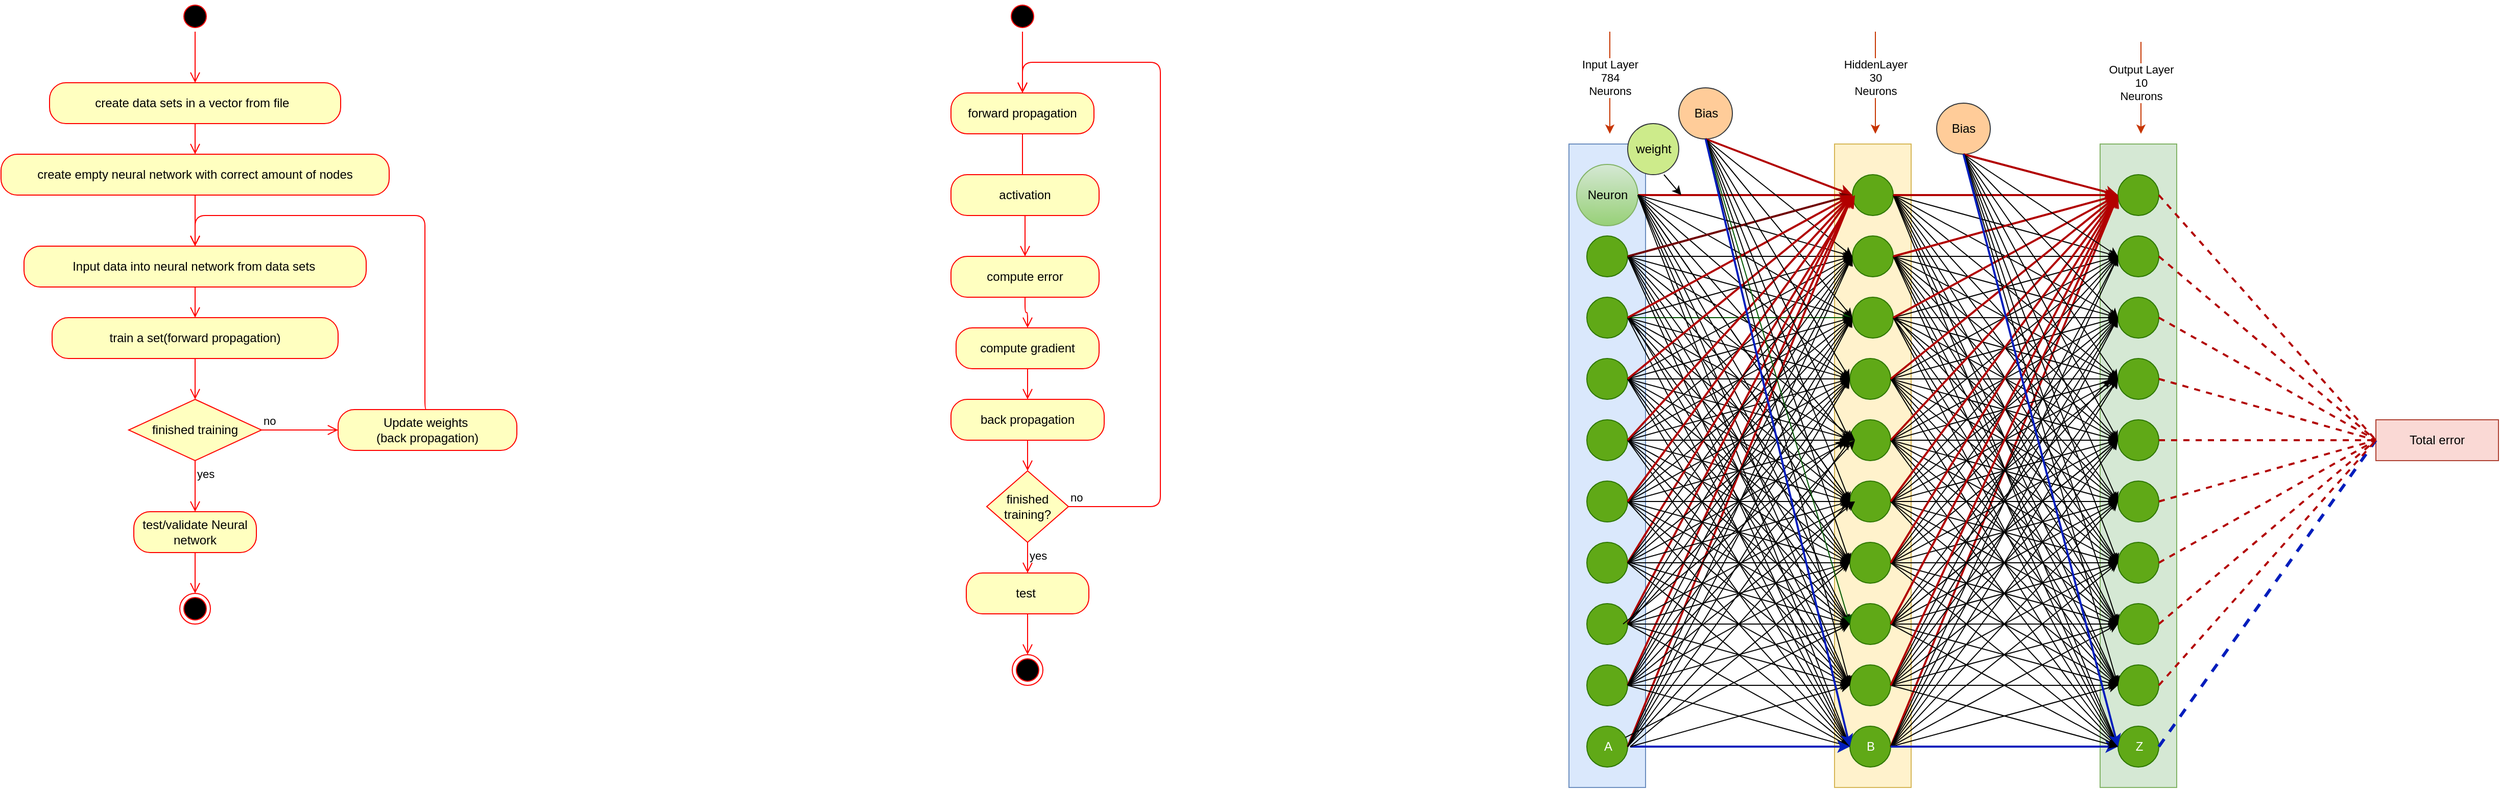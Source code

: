 <mxfile version="13.6.2" type="device"><diagram id="D1Tm9QFpQlhufxs9H5It" name="Page-1"><mxGraphModel dx="1936" dy="806" grid="1" gridSize="10" guides="1" tooltips="1" connect="1" arrows="1" fold="1" page="1" pageScale="1" pageWidth="850" pageHeight="1100" math="0" shadow="0"><root><mxCell id="0"/><mxCell id="1" parent="0"/><mxCell id="8vEmPHxkwyUb-qhvPJwP-80" value="" style="rounded=0;whiteSpace=wrap;html=1;direction=south;fillColor=#dae8fc;strokeColor=#6c8ebf;" parent="1" vertex="1"><mxGeometry x="1000" y="170" width="75" height="630" as="geometry"/></mxCell><mxCell id="8vEmPHxkwyUb-qhvPJwP-77" value="" style="rounded=0;whiteSpace=wrap;html=1;direction=south;fillColor=#fff2cc;strokeColor=#d6b656;" parent="1" vertex="1"><mxGeometry x="1260" y="170" width="75" height="630" as="geometry"/></mxCell><mxCell id="8vEmPHxkwyUb-qhvPJwP-49" value="" style="ellipse;html=1;shape=startState;fillColor=#000000;strokeColor=#ff0000;" parent="1" vertex="1"><mxGeometry x="450" y="30" width="30" height="30" as="geometry"/></mxCell><mxCell id="8vEmPHxkwyUb-qhvPJwP-50" value="" style="edgeStyle=orthogonalEdgeStyle;html=1;verticalAlign=bottom;endArrow=open;endSize=8;strokeColor=#ff0000;entryX=0.5;entryY=0;entryDx=0;entryDy=0;" parent="1" source="8vEmPHxkwyUb-qhvPJwP-49" target="8vEmPHxkwyUb-qhvPJwP-51" edge="1"><mxGeometry relative="1" as="geometry"><mxPoint x="465" y="120" as="targetPoint"/></mxGeometry></mxCell><mxCell id="8vEmPHxkwyUb-qhvPJwP-51" value="forward propagation" style="rounded=1;whiteSpace=wrap;html=1;arcSize=40;fontColor=#000000;fillColor=#ffffc0;strokeColor=#ff0000;" parent="1" vertex="1"><mxGeometry x="395" y="120" width="140" height="40" as="geometry"/></mxCell><mxCell id="8vEmPHxkwyUb-qhvPJwP-52" value="" style="edgeStyle=orthogonalEdgeStyle;html=1;verticalAlign=bottom;endArrow=open;endSize=8;strokeColor=#ff0000;" parent="1" source="8vEmPHxkwyUb-qhvPJwP-51" edge="1"><mxGeometry relative="1" as="geometry"><mxPoint x="465" y="220" as="targetPoint"/></mxGeometry></mxCell><mxCell id="8vEmPHxkwyUb-qhvPJwP-53" value="activation" style="rounded=1;whiteSpace=wrap;html=1;arcSize=40;fontColor=#000000;fillColor=#ffffc0;strokeColor=#ff0000;" parent="1" vertex="1"><mxGeometry x="395" y="200" width="145" height="40" as="geometry"/></mxCell><mxCell id="8vEmPHxkwyUb-qhvPJwP-54" value="" style="edgeStyle=orthogonalEdgeStyle;html=1;verticalAlign=bottom;endArrow=open;endSize=8;strokeColor=#ff0000;entryX=0.5;entryY=0;entryDx=0;entryDy=0;" parent="1" source="8vEmPHxkwyUb-qhvPJwP-53" target="8vEmPHxkwyUb-qhvPJwP-55" edge="1"><mxGeometry relative="1" as="geometry"><mxPoint x="470" y="320" as="targetPoint"/></mxGeometry></mxCell><mxCell id="8vEmPHxkwyUb-qhvPJwP-55" value="compute error" style="rounded=1;whiteSpace=wrap;html=1;arcSize=40;fontColor=#000000;fillColor=#ffffc0;strokeColor=#ff0000;" parent="1" vertex="1"><mxGeometry x="395" y="280" width="145" height="40" as="geometry"/></mxCell><mxCell id="8vEmPHxkwyUb-qhvPJwP-56" value="" style="edgeStyle=orthogonalEdgeStyle;html=1;verticalAlign=bottom;endArrow=open;endSize=8;strokeColor=#ff0000;entryX=0.5;entryY=0;entryDx=0;entryDy=0;" parent="1" source="8vEmPHxkwyUb-qhvPJwP-55" target="8vEmPHxkwyUb-qhvPJwP-59" edge="1"><mxGeometry relative="1" as="geometry"><mxPoint x="470" y="350" as="targetPoint"/></mxGeometry></mxCell><mxCell id="8vEmPHxkwyUb-qhvPJwP-57" value="back propagation" style="rounded=1;whiteSpace=wrap;html=1;arcSize=40;fontColor=#000000;fillColor=#ffffc0;strokeColor=#ff0000;" parent="1" vertex="1"><mxGeometry x="395" y="420" width="150" height="40" as="geometry"/></mxCell><mxCell id="8vEmPHxkwyUb-qhvPJwP-58" value="" style="edgeStyle=orthogonalEdgeStyle;html=1;verticalAlign=bottom;endArrow=open;endSize=8;strokeColor=#ff0000;entryX=0.5;entryY=0;entryDx=0;entryDy=0;" parent="1" source="8vEmPHxkwyUb-qhvPJwP-57" target="8vEmPHxkwyUb-qhvPJwP-61" edge="1"><mxGeometry relative="1" as="geometry"><mxPoint x="470" y="480" as="targetPoint"/></mxGeometry></mxCell><mxCell id="8vEmPHxkwyUb-qhvPJwP-59" value="compute gradient" style="rounded=1;whiteSpace=wrap;html=1;arcSize=40;fontColor=#000000;fillColor=#ffffc0;strokeColor=#ff0000;" parent="1" vertex="1"><mxGeometry x="400" y="350" width="140" height="40" as="geometry"/></mxCell><mxCell id="8vEmPHxkwyUb-qhvPJwP-60" value="" style="edgeStyle=orthogonalEdgeStyle;html=1;verticalAlign=bottom;endArrow=open;endSize=8;strokeColor=#ff0000;entryX=0.5;entryY=0;entryDx=0;entryDy=0;" parent="1" source="8vEmPHxkwyUb-qhvPJwP-59" target="8vEmPHxkwyUb-qhvPJwP-57" edge="1"><mxGeometry relative="1" as="geometry"><mxPoint x="468" y="440" as="targetPoint"/></mxGeometry></mxCell><mxCell id="8vEmPHxkwyUb-qhvPJwP-61" value="finished training?" style="rhombus;whiteSpace=wrap;html=1;fillColor=#ffffc0;strokeColor=#ff0000;" parent="1" vertex="1"><mxGeometry x="430" y="490" width="80" height="70" as="geometry"/></mxCell><mxCell id="8vEmPHxkwyUb-qhvPJwP-62" value="no" style="edgeStyle=orthogonalEdgeStyle;html=1;align=left;verticalAlign=bottom;endArrow=open;endSize=8;strokeColor=#ff0000;entryX=0.5;entryY=0;entryDx=0;entryDy=0;" parent="1" source="8vEmPHxkwyUb-qhvPJwP-61" target="8vEmPHxkwyUb-qhvPJwP-51" edge="1"><mxGeometry x="-1" relative="1" as="geometry"><mxPoint x="600" y="500" as="targetPoint"/><Array as="points"><mxPoint x="600" y="525"/><mxPoint x="600" y="90"/><mxPoint x="465" y="90"/></Array></mxGeometry></mxCell><mxCell id="8vEmPHxkwyUb-qhvPJwP-63" value="yes" style="edgeStyle=orthogonalEdgeStyle;html=1;align=left;verticalAlign=top;endArrow=open;endSize=8;strokeColor=#ff0000;" parent="1" source="8vEmPHxkwyUb-qhvPJwP-61" edge="1"><mxGeometry x="-1" relative="1" as="geometry"><mxPoint x="470" y="590" as="targetPoint"/></mxGeometry></mxCell><mxCell id="8vEmPHxkwyUb-qhvPJwP-64" value="test&amp;nbsp;" style="rounded=1;whiteSpace=wrap;html=1;arcSize=40;fontColor=#000000;fillColor=#ffffc0;strokeColor=#ff0000;" parent="1" vertex="1"><mxGeometry x="410" y="590" width="120" height="40" as="geometry"/></mxCell><mxCell id="8vEmPHxkwyUb-qhvPJwP-66" value="" style="ellipse;html=1;shape=endState;fillColor=#000000;strokeColor=#ff0000;" parent="1" vertex="1"><mxGeometry x="455" y="670" width="30" height="30" as="geometry"/></mxCell><mxCell id="8vEmPHxkwyUb-qhvPJwP-67" value="" style="edgeStyle=orthogonalEdgeStyle;html=1;verticalAlign=bottom;endArrow=open;endSize=8;strokeColor=#ff0000;" parent="1" source="8vEmPHxkwyUb-qhvPJwP-64" edge="1"><mxGeometry relative="1" as="geometry"><mxPoint x="470" y="670" as="targetPoint"/><mxPoint x="470" y="630" as="sourcePoint"/></mxGeometry></mxCell><mxCell id="8vEmPHxkwyUb-qhvPJwP-76" value="" style="shape=ellipse;html=1;dashed=0;whitespace=wrap;perimeter=ellipsePerimeter;fillColor=#60a917;strokeColor=#2D7600;fontColor=#ffffff;" parent="1" vertex="1"><mxGeometry x="1277.5" y="200" width="40" height="40" as="geometry"/></mxCell><mxCell id="8vEmPHxkwyUb-qhvPJwP-78" value="" style="shape=ellipse;html=1;dashed=0;whitespace=wrap;perimeter=ellipsePerimeter;fillColor=#60a917;strokeColor=#2D7600;fontColor=#ffffff;" parent="1" vertex="1"><mxGeometry x="1277.5" y="260" width="40" height="40" as="geometry"/></mxCell><mxCell id="8vEmPHxkwyUb-qhvPJwP-79" value="" style="rounded=0;whiteSpace=wrap;html=1;direction=south;fillColor=#d5e8d4;strokeColor=#82b366;" parent="1" vertex="1"><mxGeometry x="1520" y="170" width="75" height="630" as="geometry"/></mxCell><mxCell id="8vEmPHxkwyUb-qhvPJwP-68" value="Neuron" style="ellipse;whiteSpace=wrap;html=1;aspect=fixed;gradientColor=#97d077;fillColor=#d5e8d4;strokeColor=#82b366;" parent="1" vertex="1"><mxGeometry x="1007.5" y="190" width="60" height="60" as="geometry"/></mxCell><mxCell id="8vEmPHxkwyUb-qhvPJwP-69" value="" style="endArrow=classic;html=1;exitX=1;exitY=0.5;exitDx=0;exitDy=0;entryX=0;entryY=0.5;entryDx=0;entryDy=0;fillColor=#e51400;strokeColor=#B20000;strokeWidth=2;" parent="1" source="8vEmPHxkwyUb-qhvPJwP-68" target="8vEmPHxkwyUb-qhvPJwP-76" edge="1"><mxGeometry width="50" height="50" relative="1" as="geometry"><mxPoint x="1170" y="210" as="sourcePoint"/><mxPoint x="1240" y="210" as="targetPoint"/></mxGeometry></mxCell><mxCell id="8vEmPHxkwyUb-qhvPJwP-70" value="weight" style="ellipse;whiteSpace=wrap;html=1;aspect=fixed;fillColor=#cdeb8b;strokeColor=#36393d;" parent="1" vertex="1"><mxGeometry x="1057.5" y="150" width="50" height="50" as="geometry"/></mxCell><mxCell id="8vEmPHxkwyUb-qhvPJwP-72" value="" style="endArrow=classic;html=1;exitX=0.71;exitY=1;exitDx=0;exitDy=0;exitPerimeter=0;" parent="1" source="8vEmPHxkwyUb-qhvPJwP-70" edge="1"><mxGeometry width="50" height="50" relative="1" as="geometry"><mxPoint x="1085" y="180" as="sourcePoint"/><mxPoint x="1110" y="220" as="targetPoint"/></mxGeometry></mxCell><mxCell id="8vEmPHxkwyUb-qhvPJwP-81" value="" style="shape=ellipse;html=1;dashed=0;whitespace=wrap;perimeter=ellipsePerimeter;fillColor=#60a917;strokeColor=#2D7600;fontColor=#ffffff;" parent="1" vertex="1"><mxGeometry x="1277.5" y="320" width="40" height="40" as="geometry"/></mxCell><mxCell id="8vEmPHxkwyUb-qhvPJwP-82" value="" style="shape=ellipse;html=1;dashed=0;whitespace=wrap;perimeter=ellipsePerimeter;fillColor=#60a917;strokeColor=#2D7600;fontColor=#ffffff;" parent="1" vertex="1"><mxGeometry x="1017.5" y="320" width="40" height="40" as="geometry"/></mxCell><mxCell id="8vEmPHxkwyUb-qhvPJwP-83" value="" style="shape=ellipse;html=1;dashed=0;whitespace=wrap;perimeter=ellipsePerimeter;fillColor=#60a917;strokeColor=#2D7600;fontColor=#ffffff;" parent="1" vertex="1"><mxGeometry x="1017.5" y="260" width="40" height="40" as="geometry"/></mxCell><mxCell id="8vEmPHxkwyUb-qhvPJwP-84" value="" style="shape=ellipse;html=1;dashed=0;whitespace=wrap;perimeter=ellipsePerimeter;fillColor=#60a917;strokeColor=#2D7600;fontColor=#ffffff;" parent="1" vertex="1"><mxGeometry x="1537.5" y="320" width="40" height="40" as="geometry"/></mxCell><mxCell id="8vEmPHxkwyUb-qhvPJwP-85" value="" style="shape=ellipse;html=1;dashed=0;whitespace=wrap;perimeter=ellipsePerimeter;fillColor=#60a917;strokeColor=#2D7600;fontColor=#ffffff;" parent="1" vertex="1"><mxGeometry x="1537.5" y="260" width="40" height="40" as="geometry"/></mxCell><mxCell id="8vEmPHxkwyUb-qhvPJwP-86" value="" style="shape=ellipse;html=1;dashed=0;whitespace=wrap;perimeter=ellipsePerimeter;fillColor=#60a917;strokeColor=#2D7600;fontColor=#ffffff;" parent="1" vertex="1"><mxGeometry x="1537.5" y="200" width="40" height="40" as="geometry"/></mxCell><mxCell id="8vEmPHxkwyUb-qhvPJwP-87" value="" style="endArrow=classic;html=1;exitX=1;exitY=0.5;exitDx=0;exitDy=0;entryX=0;entryY=0.5;entryDx=0;entryDy=0;fillColor=#0050ef;" parent="1" source="8vEmPHxkwyUb-qhvPJwP-68" target="8vEmPHxkwyUb-qhvPJwP-78" edge="1"><mxGeometry width="50" height="50" relative="1" as="geometry"><mxPoint x="1220" y="340" as="sourcePoint"/><mxPoint x="1270" y="290" as="targetPoint"/></mxGeometry></mxCell><mxCell id="8vEmPHxkwyUb-qhvPJwP-88" value="" style="endArrow=classic;html=1;exitX=1;exitY=0.5;exitDx=0;exitDy=0;entryX=0;entryY=0.5;entryDx=0;entryDy=0;fillColor=#008a00;" parent="1" source="8vEmPHxkwyUb-qhvPJwP-68" target="8vEmPHxkwyUb-qhvPJwP-81" edge="1"><mxGeometry width="50" height="50" relative="1" as="geometry"><mxPoint x="1200" y="410" as="sourcePoint"/><mxPoint x="1240" y="340" as="targetPoint"/></mxGeometry></mxCell><mxCell id="8vEmPHxkwyUb-qhvPJwP-90" value="" style="endArrow=classic;html=1;exitX=1;exitY=0.5;exitDx=0;exitDy=0;entryX=0;entryY=0.5;entryDx=0;entryDy=0;fillColor=#0050ef;" parent="1" source="8vEmPHxkwyUb-qhvPJwP-83" target="8vEmPHxkwyUb-qhvPJwP-78" edge="1"><mxGeometry width="50" height="50" relative="1" as="geometry"><mxPoint x="1220" y="460" as="sourcePoint"/><mxPoint x="1270" y="410" as="targetPoint"/></mxGeometry></mxCell><mxCell id="8vEmPHxkwyUb-qhvPJwP-91" value="" style="endArrow=classic;html=1;exitX=1;exitY=0.5;exitDx=0;exitDy=0;entryX=0;entryY=0.5;entryDx=0;entryDy=0;fillColor=#008a00;" parent="1" source="8vEmPHxkwyUb-qhvPJwP-83" target="8vEmPHxkwyUb-qhvPJwP-81" edge="1"><mxGeometry width="50" height="50" relative="1" as="geometry"><mxPoint x="1190" y="460" as="sourcePoint"/><mxPoint x="1240" y="410" as="targetPoint"/></mxGeometry></mxCell><mxCell id="8vEmPHxkwyUb-qhvPJwP-93" value="" style="endArrow=classic;html=1;exitX=1;exitY=0.5;exitDx=0;exitDy=0;entryX=0;entryY=0.5;entryDx=0;entryDy=0;fillColor=#0050ef;" parent="1" source="8vEmPHxkwyUb-qhvPJwP-82" target="8vEmPHxkwyUb-qhvPJwP-78" edge="1"><mxGeometry width="50" height="50" relative="1" as="geometry"><mxPoint x="1220" y="450" as="sourcePoint"/><mxPoint x="1270" y="400" as="targetPoint"/></mxGeometry></mxCell><mxCell id="8vEmPHxkwyUb-qhvPJwP-94" value="" style="endArrow=classic;html=1;exitX=1;exitY=0.5;exitDx=0;exitDy=0;entryX=0;entryY=0.5;entryDx=0;entryDy=0;fillColor=#008a00;strokeColor=#005700;" parent="1" source="8vEmPHxkwyUb-qhvPJwP-82" target="8vEmPHxkwyUb-qhvPJwP-81" edge="1"><mxGeometry width="50" height="50" relative="1" as="geometry"><mxPoint x="1210" y="460" as="sourcePoint"/><mxPoint x="1260" y="410" as="targetPoint"/></mxGeometry></mxCell><mxCell id="tTBIsS5X1xYhNnYc9oM1-1" value="" style="ellipse;html=1;shape=startState;fillColor=#000000;strokeColor=#ff0000;" parent="1" vertex="1"><mxGeometry x="-360" y="30" width="30" height="30" as="geometry"/></mxCell><mxCell id="tTBIsS5X1xYhNnYc9oM1-2" value="" style="edgeStyle=orthogonalEdgeStyle;html=1;verticalAlign=bottom;endArrow=open;endSize=8;strokeColor=#ff0000;entryX=0.5;entryY=0;entryDx=0;entryDy=0;" parent="1" source="tTBIsS5X1xYhNnYc9oM1-1" target="tTBIsS5X1xYhNnYc9oM1-3" edge="1"><mxGeometry relative="1" as="geometry"><mxPoint x="-345" y="120" as="targetPoint"/></mxGeometry></mxCell><mxCell id="tTBIsS5X1xYhNnYc9oM1-3" value="create data sets in a vector from file&amp;nbsp;&amp;nbsp;" style="rounded=1;whiteSpace=wrap;html=1;arcSize=40;fontColor=#000000;fillColor=#ffffc0;strokeColor=#ff0000;" parent="1" vertex="1"><mxGeometry x="-487.5" y="110" width="285" height="40" as="geometry"/></mxCell><mxCell id="tTBIsS5X1xYhNnYc9oM1-4" value="" style="edgeStyle=orthogonalEdgeStyle;html=1;verticalAlign=bottom;endArrow=open;endSize=8;strokeColor=#ff0000;entryX=0.5;entryY=0;entryDx=0;entryDy=0;" parent="1" source="tTBIsS5X1xYhNnYc9oM1-3" target="tTBIsS5X1xYhNnYc9oM1-5" edge="1"><mxGeometry relative="1" as="geometry"><mxPoint x="-340" y="220" as="targetPoint"/></mxGeometry></mxCell><mxCell id="tTBIsS5X1xYhNnYc9oM1-5" value="create empty neural network with correct amount of nodes" style="rounded=1;whiteSpace=wrap;html=1;arcSize=40;fontColor=#000000;fillColor=#ffffc0;strokeColor=#ff0000;" parent="1" vertex="1"><mxGeometry x="-535" y="180" width="380" height="40" as="geometry"/></mxCell><mxCell id="tTBIsS5X1xYhNnYc9oM1-6" value="" style="edgeStyle=orthogonalEdgeStyle;html=1;verticalAlign=bottom;endArrow=open;endSize=8;strokeColor=#ff0000;entryX=0.5;entryY=0;entryDx=0;entryDy=0;" parent="1" source="tTBIsS5X1xYhNnYc9oM1-5" target="tTBIsS5X1xYhNnYc9oM1-7" edge="1"><mxGeometry relative="1" as="geometry"><mxPoint x="-345" y="270" as="targetPoint"/></mxGeometry></mxCell><mxCell id="tTBIsS5X1xYhNnYc9oM1-7" value="Input data into neural network from data sets&amp;nbsp;" style="rounded=1;whiteSpace=wrap;html=1;arcSize=40;fontColor=#000000;fillColor=#ffffc0;strokeColor=#ff0000;" parent="1" vertex="1"><mxGeometry x="-512.5" y="270" width="335" height="40" as="geometry"/></mxCell><mxCell id="tTBIsS5X1xYhNnYc9oM1-8" value="" style="edgeStyle=orthogonalEdgeStyle;html=1;verticalAlign=bottom;endArrow=open;endSize=8;strokeColor=#ff0000;entryX=0.5;entryY=0;entryDx=0;entryDy=0;" parent="1" source="tTBIsS5X1xYhNnYc9oM1-7" target="tTBIsS5X1xYhNnYc9oM1-9" edge="1"><mxGeometry relative="1" as="geometry"><mxPoint x="-345" y="330" as="targetPoint"/><Array as="points"/></mxGeometry></mxCell><mxCell id="tTBIsS5X1xYhNnYc9oM1-9" value="train a set(forward propagation)" style="rounded=1;whiteSpace=wrap;html=1;arcSize=40;fontColor=#000000;fillColor=#ffffc0;strokeColor=#ff0000;" parent="1" vertex="1"><mxGeometry x="-485" y="340" width="280" height="40" as="geometry"/></mxCell><mxCell id="tTBIsS5X1xYhNnYc9oM1-10" value="" style="edgeStyle=orthogonalEdgeStyle;html=1;verticalAlign=bottom;endArrow=open;endSize=8;strokeColor=#ff0000;entryX=0.5;entryY=0;entryDx=0;entryDy=0;" parent="1" source="tTBIsS5X1xYhNnYc9oM1-9" target="tTBIsS5X1xYhNnYc9oM1-13" edge="1"><mxGeometry relative="1" as="geometry"><mxPoint x="-342" y="420" as="targetPoint"/></mxGeometry></mxCell><mxCell id="tTBIsS5X1xYhNnYc9oM1-13" value="finished training" style="rhombus;whiteSpace=wrap;html=1;fillColor=#ffffc0;strokeColor=#ff0000;" parent="1" vertex="1"><mxGeometry x="-410" y="420" width="130" height="60" as="geometry"/></mxCell><mxCell id="tTBIsS5X1xYhNnYc9oM1-14" value="" style="edgeStyle=orthogonalEdgeStyle;html=1;align=left;verticalAlign=bottom;endArrow=open;endSize=8;strokeColor=#ff0000;entryX=0.5;entryY=0;entryDx=0;entryDy=0;exitX=0.5;exitY=0;exitDx=0;exitDy=0;" parent="1" source="tTBIsS5X1xYhNnYc9oM1-11" target="tTBIsS5X1xYhNnYc9oM1-7" edge="1"><mxGeometry x="-1" relative="1" as="geometry"><mxPoint x="-252" y="440" as="targetPoint"/><mxPoint x="-80" y="390" as="sourcePoint"/><Array as="points"><mxPoint x="-120" y="430"/><mxPoint x="-120" y="240"/><mxPoint x="-345" y="240"/></Array></mxGeometry></mxCell><mxCell id="tTBIsS5X1xYhNnYc9oM1-15" value="yes" style="edgeStyle=orthogonalEdgeStyle;html=1;align=left;verticalAlign=top;endArrow=open;endSize=8;strokeColor=#ff0000;" parent="1" source="tTBIsS5X1xYhNnYc9oM1-13" edge="1"><mxGeometry x="-1" relative="1" as="geometry"><mxPoint x="-345" y="530" as="targetPoint"/></mxGeometry></mxCell><mxCell id="tTBIsS5X1xYhNnYc9oM1-11" value="Update weights&amp;nbsp;&lt;br&gt;(back propagation)" style="rounded=1;whiteSpace=wrap;html=1;arcSize=40;fontColor=#000000;fillColor=#ffffc0;strokeColor=#ff0000;" parent="1" vertex="1"><mxGeometry x="-205" y="430" width="175" height="40" as="geometry"/></mxCell><mxCell id="tTBIsS5X1xYhNnYc9oM1-16" value="no" style="edgeStyle=orthogonalEdgeStyle;html=1;align=left;verticalAlign=bottom;endArrow=open;endSize=8;strokeColor=#ff0000;entryX=0;entryY=0.5;entryDx=0;entryDy=0;" parent="1" source="tTBIsS5X1xYhNnYc9oM1-13" target="tTBIsS5X1xYhNnYc9oM1-11" edge="1"><mxGeometry x="-1" relative="1" as="geometry"><mxPoint x="-250" y="480" as="targetPoint"/><mxPoint x="-280" y="450" as="sourcePoint"/><Array as="points"><mxPoint x="-250" y="450"/><mxPoint x="-250" y="450"/></Array></mxGeometry></mxCell><mxCell id="tTBIsS5X1xYhNnYc9oM1-17" value="test/validate Neural network" style="rounded=1;whiteSpace=wrap;html=1;arcSize=40;fontColor=#000000;fillColor=#ffffc0;strokeColor=#ff0000;" parent="1" vertex="1"><mxGeometry x="-405" y="530" width="120" height="40" as="geometry"/></mxCell><mxCell id="tTBIsS5X1xYhNnYc9oM1-18" value="" style="edgeStyle=orthogonalEdgeStyle;html=1;verticalAlign=bottom;endArrow=open;endSize=8;strokeColor=#ff0000;" parent="1" source="tTBIsS5X1xYhNnYc9oM1-17" edge="1"><mxGeometry relative="1" as="geometry"><mxPoint x="-345" y="610" as="targetPoint"/></mxGeometry></mxCell><mxCell id="tTBIsS5X1xYhNnYc9oM1-20" value="" style="ellipse;html=1;shape=endState;fillColor=#000000;strokeColor=#ff0000;" parent="1" vertex="1"><mxGeometry x="-360" y="610" width="30" height="30" as="geometry"/></mxCell><mxCell id="tTBIsS5X1xYhNnYc9oM1-21" value="Bias" style="shape=ellipse;html=1;dashed=0;whitespace=wrap;perimeter=ellipsePerimeter;fillColor=#ffcc99;strokeColor=#36393d;" parent="1" vertex="1"><mxGeometry x="1107.5" y="115" width="52.5" height="50" as="geometry"/></mxCell><mxCell id="tTBIsS5X1xYhNnYc9oM1-22" value="Bias" style="shape=ellipse;html=1;dashed=0;whitespace=wrap;perimeter=ellipsePerimeter;fillColor=#ffcc99;strokeColor=#36393d;" parent="1" vertex="1"><mxGeometry x="1360" y="130" width="52.5" height="50" as="geometry"/></mxCell><mxCell id="tTBIsS5X1xYhNnYc9oM1-23" value="" style="endArrow=classic;html=1;exitX=0.5;exitY=1;exitDx=0;exitDy=0;entryX=0;entryY=0.5;entryDx=0;entryDy=0;fillColor=#e51400;strokeColor=#B20000;strokeWidth=2;" parent="1" source="tTBIsS5X1xYhNnYc9oM1-21" target="8vEmPHxkwyUb-qhvPJwP-76" edge="1"><mxGeometry width="50" height="50" relative="1" as="geometry"><mxPoint x="1170" y="420" as="sourcePoint"/><mxPoint x="1240" y="390" as="targetPoint"/></mxGeometry></mxCell><mxCell id="tTBIsS5X1xYhNnYc9oM1-24" value="" style="endArrow=classic;html=1;entryX=0;entryY=0.5;entryDx=0;entryDy=0;fillColor=#0050ef;exitX=0.5;exitY=1;exitDx=0;exitDy=0;" parent="1" source="tTBIsS5X1xYhNnYc9oM1-21" target="8vEmPHxkwyUb-qhvPJwP-78" edge="1"><mxGeometry width="50" height="50" relative="1" as="geometry"><mxPoint x="1160" y="410" as="sourcePoint"/><mxPoint x="1287.5" y="230" as="targetPoint"/></mxGeometry></mxCell><mxCell id="tTBIsS5X1xYhNnYc9oM1-25" value="" style="endArrow=classic;html=1;exitX=0.5;exitY=1;exitDx=0;exitDy=0;entryX=0;entryY=0.5;entryDx=0;entryDy=0;fillColor=#008a00;" parent="1" source="tTBIsS5X1xYhNnYc9oM1-21" target="8vEmPHxkwyUb-qhvPJwP-81" edge="1"><mxGeometry width="50" height="50" relative="1" as="geometry"><mxPoint x="1180.973" y="427.238" as="sourcePoint"/><mxPoint x="1297.5" y="240" as="targetPoint"/></mxGeometry></mxCell><mxCell id="6fT2f3_he9zcDc-XtSnt-1" value="Z" style="shape=ellipse;html=1;dashed=0;whitespace=wrap;perimeter=ellipsePerimeter;fillColor=#60a917;strokeColor=#2D7600;fontColor=#ffffff;" parent="1" vertex="1"><mxGeometry x="1537.5" y="740" width="40" height="40" as="geometry"/></mxCell><mxCell id="6fT2f3_he9zcDc-XtSnt-2" value="" style="shape=ellipse;html=1;dashed=0;whitespace=wrap;perimeter=ellipsePerimeter;fillColor=#60a917;strokeColor=#2D7600;fontColor=#ffffff;" parent="1" vertex="1"><mxGeometry x="1537.5" y="680" width="40" height="40" as="geometry"/></mxCell><mxCell id="6fT2f3_he9zcDc-XtSnt-3" value="" style="shape=ellipse;html=1;dashed=0;whitespace=wrap;perimeter=ellipsePerimeter;fillColor=#60a917;strokeColor=#2D7600;fontColor=#ffffff;" parent="1" vertex="1"><mxGeometry x="1537.5" y="620" width="40" height="40" as="geometry"/></mxCell><mxCell id="6fT2f3_he9zcDc-XtSnt-4" value="" style="shape=ellipse;html=1;dashed=0;whitespace=wrap;perimeter=ellipsePerimeter;fillColor=#60a917;strokeColor=#2D7600;fontColor=#ffffff;" parent="1" vertex="1"><mxGeometry x="1537.5" y="560" width="40" height="40" as="geometry"/></mxCell><mxCell id="6fT2f3_he9zcDc-XtSnt-5" value="" style="shape=ellipse;html=1;dashed=0;whitespace=wrap;perimeter=ellipsePerimeter;fillColor=#60a917;strokeColor=#2D7600;fontColor=#ffffff;" parent="1" vertex="1"><mxGeometry x="1537.5" y="500" width="40" height="40" as="geometry"/></mxCell><mxCell id="6fT2f3_he9zcDc-XtSnt-6" value="" style="shape=ellipse;html=1;dashed=0;whitespace=wrap;perimeter=ellipsePerimeter;fillColor=#60a917;strokeColor=#2D7600;fontColor=#ffffff;" parent="1" vertex="1"><mxGeometry x="1537.5" y="440" width="40" height="40" as="geometry"/></mxCell><mxCell id="6fT2f3_he9zcDc-XtSnt-7" value="" style="shape=ellipse;html=1;dashed=0;whitespace=wrap;perimeter=ellipsePerimeter;fillColor=#60a917;strokeColor=#2D7600;fontColor=#ffffff;" parent="1" vertex="1"><mxGeometry x="1537.5" y="380" width="40" height="40" as="geometry"/></mxCell><mxCell id="6fT2f3_he9zcDc-XtSnt-8" value="" style="shape=ellipse;html=1;dashed=0;whitespace=wrap;perimeter=ellipsePerimeter;fillColor=#60a917;strokeColor=#2D7600;fontColor=#ffffff;" parent="1" vertex="1"><mxGeometry x="1275" y="380" width="40" height="40" as="geometry"/></mxCell><mxCell id="6fT2f3_he9zcDc-XtSnt-9" value="A" style="shape=ellipse;html=1;dashed=0;whitespace=wrap;perimeter=ellipsePerimeter;fillColor=#60a917;strokeColor=#2D7600;fontColor=#ffffff;" parent="1" vertex="1"><mxGeometry x="1017.5" y="740" width="40" height="40" as="geometry"/></mxCell><mxCell id="6fT2f3_he9zcDc-XtSnt-10" value="" style="shape=ellipse;html=1;dashed=0;whitespace=wrap;perimeter=ellipsePerimeter;fillColor=#60a917;strokeColor=#2D7600;fontColor=#ffffff;" parent="1" vertex="1"><mxGeometry x="1017.5" y="680" width="40" height="40" as="geometry"/></mxCell><mxCell id="6fT2f3_he9zcDc-XtSnt-11" value="" style="shape=ellipse;html=1;dashed=0;whitespace=wrap;perimeter=ellipsePerimeter;fillColor=#60a917;strokeColor=#2D7600;fontColor=#ffffff;" parent="1" vertex="1"><mxGeometry x="1017.5" y="620" width="40" height="40" as="geometry"/></mxCell><mxCell id="6fT2f3_he9zcDc-XtSnt-12" value="" style="shape=ellipse;html=1;dashed=0;whitespace=wrap;perimeter=ellipsePerimeter;fillColor=#60a917;strokeColor=#2D7600;fontColor=#ffffff;" parent="1" vertex="1"><mxGeometry x="1017.5" y="560" width="40" height="40" as="geometry"/></mxCell><mxCell id="6fT2f3_he9zcDc-XtSnt-13" value="" style="shape=ellipse;html=1;dashed=0;whitespace=wrap;perimeter=ellipsePerimeter;fillColor=#60a917;strokeColor=#2D7600;fontColor=#ffffff;" parent="1" vertex="1"><mxGeometry x="1017.5" y="500" width="40" height="40" as="geometry"/></mxCell><mxCell id="6fT2f3_he9zcDc-XtSnt-14" value="" style="shape=ellipse;html=1;dashed=0;whitespace=wrap;perimeter=ellipsePerimeter;fillColor=#60a917;strokeColor=#2D7600;fontColor=#ffffff;" parent="1" vertex="1"><mxGeometry x="1017.5" y="440" width="40" height="40" as="geometry"/></mxCell><mxCell id="6fT2f3_he9zcDc-XtSnt-15" value="" style="shape=ellipse;html=1;dashed=0;whitespace=wrap;perimeter=ellipsePerimeter;fillColor=#60a917;strokeColor=#2D7600;fontColor=#ffffff;" parent="1" vertex="1"><mxGeometry x="1017.5" y="380" width="40" height="40" as="geometry"/></mxCell><mxCell id="6fT2f3_he9zcDc-XtSnt-16" value="" style="shape=ellipse;html=1;dashed=0;whitespace=wrap;perimeter=ellipsePerimeter;fillColor=#60a917;strokeColor=#2D7600;fontColor=#ffffff;" parent="1" vertex="1"><mxGeometry x="1275" y="440" width="40" height="40" as="geometry"/></mxCell><mxCell id="6fT2f3_he9zcDc-XtSnt-17" value="" style="shape=ellipse;html=1;dashed=0;whitespace=wrap;perimeter=ellipsePerimeter;fillColor=#60a917;strokeColor=#2D7600;fontColor=#ffffff;" parent="1" vertex="1"><mxGeometry x="1275" y="500" width="40" height="40" as="geometry"/></mxCell><mxCell id="6fT2f3_he9zcDc-XtSnt-18" value="" style="shape=ellipse;html=1;dashed=0;whitespace=wrap;perimeter=ellipsePerimeter;fillColor=#60a917;strokeColor=#2D7600;fontColor=#ffffff;" parent="1" vertex="1"><mxGeometry x="1275" y="560" width="40" height="40" as="geometry"/></mxCell><mxCell id="6fT2f3_he9zcDc-XtSnt-19" value="" style="shape=ellipse;html=1;dashed=0;whitespace=wrap;perimeter=ellipsePerimeter;fillColor=#60a917;strokeColor=#2D7600;fontColor=#ffffff;" parent="1" vertex="1"><mxGeometry x="1275" y="620" width="40" height="40" as="geometry"/></mxCell><mxCell id="6fT2f3_he9zcDc-XtSnt-20" value="" style="shape=ellipse;html=1;dashed=0;whitespace=wrap;perimeter=ellipsePerimeter;fillColor=#60a917;strokeColor=#2D7600;fontColor=#ffffff;" parent="1" vertex="1"><mxGeometry x="1275" y="680" width="40" height="40" as="geometry"/></mxCell><mxCell id="6fT2f3_he9zcDc-XtSnt-21" value="B" style="shape=ellipse;html=1;dashed=0;whitespace=wrap;perimeter=ellipsePerimeter;fillColor=#60a917;strokeColor=#2D7600;fontColor=#ffffff;" parent="1" vertex="1"><mxGeometry x="1275" y="740" width="40" height="40" as="geometry"/></mxCell><mxCell id="6fT2f3_he9zcDc-XtSnt-22" value="" style="endArrow=classic;html=1;exitX=1;exitY=0.5;exitDx=0;exitDy=0;entryX=0;entryY=0.5;entryDx=0;entryDy=0;" parent="1" source="6fT2f3_he9zcDc-XtSnt-15" target="8vEmPHxkwyUb-qhvPJwP-81" edge="1"><mxGeometry width="50" height="50" relative="1" as="geometry"><mxPoint x="1230" y="450" as="sourcePoint"/><mxPoint x="1280" y="400" as="targetPoint"/></mxGeometry></mxCell><mxCell id="6fT2f3_he9zcDc-XtSnt-23" value="" style="endArrow=classic;html=1;exitX=1;exitY=0.5;exitDx=0;exitDy=0;entryX=0;entryY=0.5;entryDx=0;entryDy=0;" parent="1" source="6fT2f3_he9zcDc-XtSnt-15" target="6fT2f3_he9zcDc-XtSnt-8" edge="1"><mxGeometry width="50" height="50" relative="1" as="geometry"><mxPoint x="1240" y="460" as="sourcePoint"/><mxPoint x="1290" y="410" as="targetPoint"/></mxGeometry></mxCell><mxCell id="6fT2f3_he9zcDc-XtSnt-24" value="" style="endArrow=classic;html=1;exitX=1;exitY=0.5;exitDx=0;exitDy=0;" parent="1" source="6fT2f3_he9zcDc-XtSnt-15" edge="1"><mxGeometry width="50" height="50" relative="1" as="geometry"><mxPoint x="1250" y="470" as="sourcePoint"/><mxPoint x="1280" y="460" as="targetPoint"/></mxGeometry></mxCell><mxCell id="6fT2f3_he9zcDc-XtSnt-25" value="" style="endArrow=classic;html=1;exitX=1;exitY=0.5;exitDx=0;exitDy=0;entryX=0;entryY=0.5;entryDx=0;entryDy=0;" parent="1" source="6fT2f3_he9zcDc-XtSnt-15" target="6fT2f3_he9zcDc-XtSnt-17" edge="1"><mxGeometry width="50" height="50" relative="1" as="geometry"><mxPoint x="1260" y="480" as="sourcePoint"/><mxPoint x="1310" y="430" as="targetPoint"/></mxGeometry></mxCell><mxCell id="6fT2f3_he9zcDc-XtSnt-26" value="" style="endArrow=classic;html=1;exitX=1;exitY=0.5;exitDx=0;exitDy=0;entryX=0;entryY=0.5;entryDx=0;entryDy=0;" parent="1" source="6fT2f3_he9zcDc-XtSnt-15" target="6fT2f3_he9zcDc-XtSnt-18" edge="1"><mxGeometry width="50" height="50" relative="1" as="geometry"><mxPoint x="1270" y="490" as="sourcePoint"/><mxPoint x="1320" y="440" as="targetPoint"/></mxGeometry></mxCell><mxCell id="6fT2f3_he9zcDc-XtSnt-27" value="" style="endArrow=classic;html=1;exitX=1;exitY=0.5;exitDx=0;exitDy=0;entryX=0;entryY=0.5;entryDx=0;entryDy=0;" parent="1" source="6fT2f3_he9zcDc-XtSnt-15" target="6fT2f3_he9zcDc-XtSnt-19" edge="1"><mxGeometry width="50" height="50" relative="1" as="geometry"><mxPoint x="1280" y="500" as="sourcePoint"/><mxPoint x="1330" y="450" as="targetPoint"/></mxGeometry></mxCell><mxCell id="6fT2f3_he9zcDc-XtSnt-28" value="" style="endArrow=classic;html=1;exitX=1;exitY=0.5;exitDx=0;exitDy=0;entryX=0;entryY=0.5;entryDx=0;entryDy=0;" parent="1" source="6fT2f3_he9zcDc-XtSnt-15" target="6fT2f3_he9zcDc-XtSnt-20" edge="1"><mxGeometry width="50" height="50" relative="1" as="geometry"><mxPoint x="1290" y="510" as="sourcePoint"/><mxPoint x="1340" y="460" as="targetPoint"/></mxGeometry></mxCell><mxCell id="6fT2f3_he9zcDc-XtSnt-29" value="" style="endArrow=classic;html=1;exitX=1;exitY=0.5;exitDx=0;exitDy=0;entryX=0;entryY=0.5;entryDx=0;entryDy=0;" parent="1" source="6fT2f3_he9zcDc-XtSnt-15" target="6fT2f3_he9zcDc-XtSnt-21" edge="1"><mxGeometry width="50" height="50" relative="1" as="geometry"><mxPoint x="1300" y="520" as="sourcePoint"/><mxPoint x="1350" y="470" as="targetPoint"/></mxGeometry></mxCell><mxCell id="6fT2f3_he9zcDc-XtSnt-30" value="" style="endArrow=classic;html=1;exitX=1;exitY=0.5;exitDx=0;exitDy=0;entryX=0;entryY=0.5;entryDx=0;entryDy=0;" parent="1" source="8vEmPHxkwyUb-qhvPJwP-82" target="6fT2f3_he9zcDc-XtSnt-8" edge="1"><mxGeometry width="50" height="50" relative="1" as="geometry"><mxPoint x="1310" y="530" as="sourcePoint"/><mxPoint x="1360" y="480" as="targetPoint"/></mxGeometry></mxCell><mxCell id="6fT2f3_he9zcDc-XtSnt-31" value="" style="endArrow=classic;html=1;exitX=1;exitY=0.5;exitDx=0;exitDy=0;entryX=0;entryY=0.5;entryDx=0;entryDy=0;" parent="1" source="8vEmPHxkwyUb-qhvPJwP-82" target="6fT2f3_he9zcDc-XtSnt-16" edge="1"><mxGeometry width="50" height="50" relative="1" as="geometry"><mxPoint x="1320" y="540" as="sourcePoint"/><mxPoint x="1370" y="490" as="targetPoint"/></mxGeometry></mxCell><mxCell id="6fT2f3_he9zcDc-XtSnt-33" value="" style="endArrow=classic;html=1;exitX=1;exitY=0.5;exitDx=0;exitDy=0;entryX=0;entryY=0.5;entryDx=0;entryDy=0;" parent="1" source="6fT2f3_he9zcDc-XtSnt-15" target="8vEmPHxkwyUb-qhvPJwP-78" edge="1"><mxGeometry width="50" height="50" relative="1" as="geometry"><mxPoint x="1230" y="450" as="sourcePoint"/><mxPoint x="1280" y="400" as="targetPoint"/><Array as="points"/></mxGeometry></mxCell><mxCell id="6fT2f3_he9zcDc-XtSnt-34" value="" style="endArrow=classic;html=1;exitX=1;exitY=0.5;exitDx=0;exitDy=0;entryX=0;entryY=0.5;entryDx=0;entryDy=0;" parent="1" source="8vEmPHxkwyUb-qhvPJwP-82" target="6fT2f3_he9zcDc-XtSnt-17" edge="1"><mxGeometry width="50" height="50" relative="1" as="geometry"><mxPoint x="1230" y="450" as="sourcePoint"/><mxPoint x="1280" y="400" as="targetPoint"/></mxGeometry></mxCell><mxCell id="6fT2f3_he9zcDc-XtSnt-35" value="" style="endArrow=classic;html=1;exitX=1;exitY=0.5;exitDx=0;exitDy=0;entryX=0;entryY=0.5;entryDx=0;entryDy=0;" parent="1" source="8vEmPHxkwyUb-qhvPJwP-82" target="6fT2f3_he9zcDc-XtSnt-18" edge="1"><mxGeometry width="50" height="50" relative="1" as="geometry"><mxPoint x="1240" y="460" as="sourcePoint"/><mxPoint x="1290" y="410" as="targetPoint"/></mxGeometry></mxCell><mxCell id="6fT2f3_he9zcDc-XtSnt-36" value="" style="endArrow=classic;html=1;exitX=1;exitY=0.5;exitDx=0;exitDy=0;entryX=0;entryY=0.5;entryDx=0;entryDy=0;" parent="1" source="8vEmPHxkwyUb-qhvPJwP-82" target="6fT2f3_he9zcDc-XtSnt-19" edge="1"><mxGeometry width="50" height="50" relative="1" as="geometry"><mxPoint x="1250" y="470" as="sourcePoint"/><mxPoint x="1300" y="420" as="targetPoint"/></mxGeometry></mxCell><mxCell id="6fT2f3_he9zcDc-XtSnt-37" value="" style="endArrow=classic;html=1;entryX=0;entryY=0.5;entryDx=0;entryDy=0;" parent="1" target="6fT2f3_he9zcDc-XtSnt-20" edge="1"><mxGeometry width="50" height="50" relative="1" as="geometry"><mxPoint x="1060" y="340" as="sourcePoint"/><mxPoint x="1310" y="430" as="targetPoint"/></mxGeometry></mxCell><mxCell id="6fT2f3_he9zcDc-XtSnt-38" value="" style="endArrow=classic;html=1;exitX=1;exitY=0.5;exitDx=0;exitDy=0;entryX=0;entryY=0.5;entryDx=0;entryDy=0;" parent="1" source="8vEmPHxkwyUb-qhvPJwP-83" target="6fT2f3_he9zcDc-XtSnt-21" edge="1"><mxGeometry width="50" height="50" relative="1" as="geometry"><mxPoint x="1270" y="490" as="sourcePoint"/><mxPoint x="1320" y="440" as="targetPoint"/></mxGeometry></mxCell><mxCell id="6fT2f3_he9zcDc-XtSnt-39" value="" style="endArrow=classic;html=1;exitX=1;exitY=0.5;exitDx=0;exitDy=0;entryX=0;entryY=0.5;entryDx=0;entryDy=0;" parent="1" source="8vEmPHxkwyUb-qhvPJwP-82" target="6fT2f3_he9zcDc-XtSnt-21" edge="1"><mxGeometry width="50" height="50" relative="1" as="geometry"><mxPoint x="1280" y="500" as="sourcePoint"/><mxPoint x="1330" y="450" as="targetPoint"/></mxGeometry></mxCell><mxCell id="6fT2f3_he9zcDc-XtSnt-40" value="" style="endArrow=classic;html=1;exitX=1;exitY=0.5;exitDx=0;exitDy=0;entryX=0;entryY=0.5;entryDx=0;entryDy=0;" parent="1" source="8vEmPHxkwyUb-qhvPJwP-83" target="6fT2f3_he9zcDc-XtSnt-20" edge="1"><mxGeometry width="50" height="50" relative="1" as="geometry"><mxPoint x="1290" y="510" as="sourcePoint"/><mxPoint x="1340" y="460" as="targetPoint"/></mxGeometry></mxCell><mxCell id="6fT2f3_he9zcDc-XtSnt-41" value="" style="endArrow=classic;html=1;exitX=1;exitY=0.5;exitDx=0;exitDy=0;entryX=0;entryY=0.5;entryDx=0;entryDy=0;" parent="1" source="8vEmPHxkwyUb-qhvPJwP-83" target="6fT2f3_he9zcDc-XtSnt-19" edge="1"><mxGeometry width="50" height="50" relative="1" as="geometry"><mxPoint x="1300" y="520" as="sourcePoint"/><mxPoint x="1350" y="470" as="targetPoint"/></mxGeometry></mxCell><mxCell id="6fT2f3_he9zcDc-XtSnt-42" value="" style="endArrow=classic;html=1;exitX=1;exitY=0.5;exitDx=0;exitDy=0;entryX=0;entryY=0.5;entryDx=0;entryDy=0;" parent="1" source="8vEmPHxkwyUb-qhvPJwP-83" target="6fT2f3_he9zcDc-XtSnt-17" edge="1"><mxGeometry width="50" height="50" relative="1" as="geometry"><mxPoint x="1230" y="450" as="sourcePoint"/><mxPoint x="1280" y="400" as="targetPoint"/></mxGeometry></mxCell><mxCell id="6fT2f3_he9zcDc-XtSnt-43" value="" style="endArrow=classic;html=1;exitX=1;exitY=0.5;exitDx=0;exitDy=0;" parent="1" source="8vEmPHxkwyUb-qhvPJwP-83" edge="1"><mxGeometry width="50" height="50" relative="1" as="geometry"><mxPoint x="1240" y="460" as="sourcePoint"/><mxPoint x="1280" y="460" as="targetPoint"/></mxGeometry></mxCell><mxCell id="6fT2f3_he9zcDc-XtSnt-44" value="" style="endArrow=classic;html=1;exitX=1;exitY=0.5;exitDx=0;exitDy=0;entryX=0;entryY=0.5;entryDx=0;entryDy=0;" parent="1" source="8vEmPHxkwyUb-qhvPJwP-83" target="6fT2f3_he9zcDc-XtSnt-8" edge="1"><mxGeometry width="50" height="50" relative="1" as="geometry"><mxPoint x="1250" y="470" as="sourcePoint"/><mxPoint x="1300" y="420" as="targetPoint"/></mxGeometry></mxCell><mxCell id="6fT2f3_he9zcDc-XtSnt-45" value="" style="endArrow=classic;html=1;exitX=1;exitY=0.5;exitDx=0;exitDy=0;entryX=0;entryY=0.5;entryDx=0;entryDy=0;" parent="1" source="8vEmPHxkwyUb-qhvPJwP-68" target="6fT2f3_he9zcDc-XtSnt-8" edge="1"><mxGeometry width="50" height="50" relative="1" as="geometry"><mxPoint x="1260" y="480" as="sourcePoint"/><mxPoint x="1310" y="430" as="targetPoint"/></mxGeometry></mxCell><mxCell id="6fT2f3_he9zcDc-XtSnt-46" value="" style="endArrow=classic;html=1;exitX=1;exitY=0.5;exitDx=0;exitDy=0;entryX=0;entryY=0.5;entryDx=0;entryDy=0;" parent="1" source="8vEmPHxkwyUb-qhvPJwP-68" target="6fT2f3_he9zcDc-XtSnt-16" edge="1"><mxGeometry width="50" height="50" relative="1" as="geometry"><mxPoint x="1270" y="490" as="sourcePoint"/><mxPoint x="1320" y="440" as="targetPoint"/></mxGeometry></mxCell><mxCell id="6fT2f3_he9zcDc-XtSnt-47" value="" style="endArrow=classic;html=1;exitX=1;exitY=0.5;exitDx=0;exitDy=0;entryX=0;entryY=0.5;entryDx=0;entryDy=0;" parent="1" source="8vEmPHxkwyUb-qhvPJwP-68" target="6fT2f3_he9zcDc-XtSnt-17" edge="1"><mxGeometry width="50" height="50" relative="1" as="geometry"><mxPoint x="1280" y="500" as="sourcePoint"/><mxPoint x="1330" y="450" as="targetPoint"/></mxGeometry></mxCell><mxCell id="6fT2f3_he9zcDc-XtSnt-48" value="" style="endArrow=classic;html=1;exitX=1;exitY=0.5;exitDx=0;exitDy=0;entryX=0;entryY=0.5;entryDx=0;entryDy=0;" parent="1" source="8vEmPHxkwyUb-qhvPJwP-83" target="6fT2f3_he9zcDc-XtSnt-18" edge="1"><mxGeometry width="50" height="50" relative="1" as="geometry"><mxPoint x="1290" y="510" as="sourcePoint"/><mxPoint x="1340" y="460" as="targetPoint"/></mxGeometry></mxCell><mxCell id="6fT2f3_he9zcDc-XtSnt-49" value="" style="endArrow=classic;html=1;exitX=1;exitY=0.5;exitDx=0;exitDy=0;entryX=0;entryY=0.5;entryDx=0;entryDy=0;" parent="1" source="8vEmPHxkwyUb-qhvPJwP-68" target="6fT2f3_he9zcDc-XtSnt-17" edge="1"><mxGeometry width="50" height="50" relative="1" as="geometry"><mxPoint x="1230" y="450" as="sourcePoint"/><mxPoint x="1280" y="400" as="targetPoint"/></mxGeometry></mxCell><mxCell id="6fT2f3_he9zcDc-XtSnt-50" value="" style="endArrow=classic;html=1;exitX=1;exitY=0.5;exitDx=0;exitDy=0;entryX=0;entryY=0.5;entryDx=0;entryDy=0;" parent="1" source="8vEmPHxkwyUb-qhvPJwP-68" target="6fT2f3_he9zcDc-XtSnt-18" edge="1"><mxGeometry width="50" height="50" relative="1" as="geometry"><mxPoint x="1230" y="450" as="sourcePoint"/><mxPoint x="1280" y="400" as="targetPoint"/></mxGeometry></mxCell><mxCell id="6fT2f3_he9zcDc-XtSnt-51" value="" style="endArrow=classic;html=1;exitX=1;exitY=0.5;exitDx=0;exitDy=0;entryX=0;entryY=0.5;entryDx=0;entryDy=0;" parent="1" source="6fT2f3_he9zcDc-XtSnt-14" target="8vEmPHxkwyUb-qhvPJwP-78" edge="1"><mxGeometry width="50" height="50" relative="1" as="geometry"><mxPoint x="750" y="420" as="sourcePoint"/><mxPoint x="800" y="370" as="targetPoint"/></mxGeometry></mxCell><mxCell id="6fT2f3_he9zcDc-XtSnt-52" value="" style="endArrow=classic;html=1;exitX=1;exitY=0.5;exitDx=0;exitDy=0;entryX=0;entryY=0.5;entryDx=0;entryDy=0;" parent="1" source="6fT2f3_he9zcDc-XtSnt-14" target="8vEmPHxkwyUb-qhvPJwP-81" edge="1"><mxGeometry width="50" height="50" relative="1" as="geometry"><mxPoint x="760" y="430" as="sourcePoint"/><mxPoint x="810" y="380" as="targetPoint"/></mxGeometry></mxCell><mxCell id="6fT2f3_he9zcDc-XtSnt-53" value="" style="endArrow=classic;html=1;exitX=1;exitY=0.5;exitDx=0;exitDy=0;entryX=0;entryY=0.5;entryDx=0;entryDy=0;" parent="1" source="6fT2f3_he9zcDc-XtSnt-14" target="6fT2f3_he9zcDc-XtSnt-8" edge="1"><mxGeometry width="50" height="50" relative="1" as="geometry"><mxPoint x="770" y="440" as="sourcePoint"/><mxPoint x="820" y="390" as="targetPoint"/></mxGeometry></mxCell><mxCell id="6fT2f3_he9zcDc-XtSnt-54" value="" style="endArrow=classic;html=1;exitX=1;exitY=0.5;exitDx=0;exitDy=0;entryX=0;entryY=0.5;entryDx=0;entryDy=0;" parent="1" source="6fT2f3_he9zcDc-XtSnt-14" target="6fT2f3_he9zcDc-XtSnt-16" edge="1"><mxGeometry width="50" height="50" relative="1" as="geometry"><mxPoint x="780" y="450" as="sourcePoint"/><mxPoint x="830" y="400" as="targetPoint"/></mxGeometry></mxCell><mxCell id="6fT2f3_he9zcDc-XtSnt-55" value="" style="endArrow=classic;html=1;exitX=1;exitY=0.5;exitDx=0;exitDy=0;entryX=0;entryY=0.5;entryDx=0;entryDy=0;" parent="1" source="6fT2f3_he9zcDc-XtSnt-14" target="6fT2f3_he9zcDc-XtSnt-17" edge="1"><mxGeometry width="50" height="50" relative="1" as="geometry"><mxPoint x="790" y="460" as="sourcePoint"/><mxPoint x="840" y="410" as="targetPoint"/></mxGeometry></mxCell><mxCell id="6fT2f3_he9zcDc-XtSnt-56" value="" style="endArrow=classic;html=1;exitX=1;exitY=0.5;exitDx=0;exitDy=0;entryX=0;entryY=0.5;entryDx=0;entryDy=0;" parent="1" source="6fT2f3_he9zcDc-XtSnt-14" target="6fT2f3_he9zcDc-XtSnt-18" edge="1"><mxGeometry width="50" height="50" relative="1" as="geometry"><mxPoint x="800" y="470" as="sourcePoint"/><mxPoint x="850" y="420" as="targetPoint"/></mxGeometry></mxCell><mxCell id="6fT2f3_he9zcDc-XtSnt-57" value="" style="endArrow=classic;html=1;entryX=0;entryY=0.5;entryDx=0;entryDy=0;exitX=1;exitY=0.5;exitDx=0;exitDy=0;" parent="1" source="8vEmPHxkwyUb-qhvPJwP-68" target="6fT2f3_he9zcDc-XtSnt-21" edge="1"><mxGeometry width="50" height="50" relative="1" as="geometry"><mxPoint x="810" y="480" as="sourcePoint"/><mxPoint x="860" y="430" as="targetPoint"/></mxGeometry></mxCell><mxCell id="6fT2f3_he9zcDc-XtSnt-58" value="" style="endArrow=classic;html=1;exitX=1;exitY=0.5;exitDx=0;exitDy=0;entryX=0;entryY=0.5;entryDx=0;entryDy=0;" parent="1" source="8vEmPHxkwyUb-qhvPJwP-68" target="6fT2f3_he9zcDc-XtSnt-20" edge="1"><mxGeometry width="50" height="50" relative="1" as="geometry"><mxPoint x="820" y="490" as="sourcePoint"/><mxPoint x="870" y="440" as="targetPoint"/></mxGeometry></mxCell><mxCell id="6fT2f3_he9zcDc-XtSnt-59" value="" style="endArrow=classic;html=1;exitX=1;exitY=0.5;exitDx=0;exitDy=0;entryX=0;entryY=0.5;entryDx=0;entryDy=0;" parent="1" source="8vEmPHxkwyUb-qhvPJwP-68" target="6fT2f3_he9zcDc-XtSnt-19" edge="1"><mxGeometry width="50" height="50" relative="1" as="geometry"><mxPoint x="830" y="500" as="sourcePoint"/><mxPoint x="880" y="450" as="targetPoint"/></mxGeometry></mxCell><mxCell id="6fT2f3_he9zcDc-XtSnt-62" value="" style="endArrow=classic;html=1;fillColor=#e51400;strokeColor=#B20000;exitX=1;exitY=0.5;exitDx=0;exitDy=0;strokeWidth=2;" parent="1" source="6fT2f3_he9zcDc-XtSnt-12" edge="1"><mxGeometry width="50" height="50" relative="1" as="geometry"><mxPoint x="710" y="600" as="sourcePoint"/><mxPoint x="1280" y="220" as="targetPoint"/></mxGeometry></mxCell><mxCell id="6fT2f3_he9zcDc-XtSnt-63" value="" style="endArrow=classic;html=1;fillColor=#e51400;strokeColor=#B20000;exitX=1;exitY=0.5;exitDx=0;exitDy=0;entryX=0;entryY=0.5;entryDx=0;entryDy=0;strokeWidth=2;" parent="1" source="6fT2f3_he9zcDc-XtSnt-11" target="8vEmPHxkwyUb-qhvPJwP-76" edge="1"><mxGeometry width="50" height="50" relative="1" as="geometry"><mxPoint x="720" y="610" as="sourcePoint"/><mxPoint x="770" y="560" as="targetPoint"/></mxGeometry></mxCell><mxCell id="6fT2f3_he9zcDc-XtSnt-64" value="" style="endArrow=classic;html=1;fillColor=#e51400;strokeColor=#B20000;entryX=0;entryY=0.5;entryDx=0;entryDy=0;exitX=1;exitY=0.5;exitDx=0;exitDy=0;strokeWidth=2;" parent="1" source="6fT2f3_he9zcDc-XtSnt-10" target="8vEmPHxkwyUb-qhvPJwP-76" edge="1"><mxGeometry width="50" height="50" relative="1" as="geometry"><mxPoint x="730" y="620" as="sourcePoint"/><mxPoint x="780" y="570" as="targetPoint"/></mxGeometry></mxCell><mxCell id="6fT2f3_he9zcDc-XtSnt-65" value="" style="endArrow=classic;html=1;fillColor=#e51400;strokeColor=#B20000;entryX=0;entryY=0.5;entryDx=0;entryDy=0;exitX=1;exitY=0.5;exitDx=0;exitDy=0;strokeWidth=2;" parent="1" source="6fT2f3_he9zcDc-XtSnt-9" target="8vEmPHxkwyUb-qhvPJwP-76" edge="1"><mxGeometry width="50" height="50" relative="1" as="geometry"><mxPoint x="740" y="630" as="sourcePoint"/><mxPoint x="790" y="580" as="targetPoint"/></mxGeometry></mxCell><mxCell id="6fT2f3_he9zcDc-XtSnt-67" value="" style="endArrow=classic;html=1;fillColor=#e51400;strokeColor=#B20000;strokeWidth=2;exitX=1;exitY=0.5;exitDx=0;exitDy=0;entryX=0;entryY=0.5;entryDx=0;entryDy=0;" parent="1" source="6fT2f3_he9zcDc-XtSnt-21" target="8vEmPHxkwyUb-qhvPJwP-86" edge="1"><mxGeometry width="50" height="50" relative="1" as="geometry"><mxPoint x="760" y="650" as="sourcePoint"/><mxPoint x="810" y="600" as="targetPoint"/></mxGeometry></mxCell><mxCell id="6fT2f3_he9zcDc-XtSnt-68" value="" style="endArrow=classic;html=1;exitX=1;exitY=0.5;exitDx=0;exitDy=0;entryX=0;entryY=0.5;entryDx=0;entryDy=0;" parent="1" source="6fT2f3_he9zcDc-XtSnt-14" target="6fT2f3_he9zcDc-XtSnt-19" edge="1"><mxGeometry width="50" height="50" relative="1" as="geometry"><mxPoint x="1230" y="450" as="sourcePoint"/><mxPoint x="1280" y="400" as="targetPoint"/></mxGeometry></mxCell><mxCell id="6fT2f3_he9zcDc-XtSnt-69" value="" style="endArrow=classic;html=1;exitX=1;exitY=0.5;exitDx=0;exitDy=0;entryX=0;entryY=0.5;entryDx=0;entryDy=0;" parent="1" source="6fT2f3_he9zcDc-XtSnt-8" target="6fT2f3_he9zcDc-XtSnt-5" edge="1"><mxGeometry width="50" height="50" relative="1" as="geometry"><mxPoint x="690" y="440" as="sourcePoint"/><mxPoint x="740" y="390" as="targetPoint"/></mxGeometry></mxCell><mxCell id="6fT2f3_he9zcDc-XtSnt-70" value="" style="endArrow=classic;html=1;exitX=1;exitY=0.5;exitDx=0;exitDy=0;entryX=0;entryY=0.5;entryDx=0;entryDy=0;" parent="1" source="6fT2f3_he9zcDc-XtSnt-13" target="6fT2f3_he9zcDc-XtSnt-17" edge="1"><mxGeometry width="50" height="50" relative="1" as="geometry"><mxPoint x="700" y="450" as="sourcePoint"/><mxPoint x="750" y="400" as="targetPoint"/></mxGeometry></mxCell><mxCell id="6fT2f3_he9zcDc-XtSnt-71" value="" style="endArrow=classic;html=1;exitX=1;exitY=0.5;exitDx=0;exitDy=0;entryX=0;entryY=0.5;entryDx=0;entryDy=0;" parent="1" source="6fT2f3_he9zcDc-XtSnt-13" target="6fT2f3_he9zcDc-XtSnt-16" edge="1"><mxGeometry width="50" height="50" relative="1" as="geometry"><mxPoint x="710" y="460" as="sourcePoint"/><mxPoint x="760" y="410" as="targetPoint"/></mxGeometry></mxCell><mxCell id="6fT2f3_he9zcDc-XtSnt-72" value="" style="endArrow=classic;html=1;exitX=1;exitY=0.5;exitDx=0;exitDy=0;entryX=0;entryY=0.5;entryDx=0;entryDy=0;" parent="1" source="6fT2f3_he9zcDc-XtSnt-13" target="6fT2f3_he9zcDc-XtSnt-8" edge="1"><mxGeometry width="50" height="50" relative="1" as="geometry"><mxPoint x="720" y="470" as="sourcePoint"/><mxPoint x="770" y="420" as="targetPoint"/></mxGeometry></mxCell><mxCell id="6fT2f3_he9zcDc-XtSnt-73" value="" style="endArrow=classic;html=1;exitX=1;exitY=0.5;exitDx=0;exitDy=0;entryX=0;entryY=0.5;entryDx=0;entryDy=0;" parent="1" source="6fT2f3_he9zcDc-XtSnt-13" target="8vEmPHxkwyUb-qhvPJwP-81" edge="1"><mxGeometry width="50" height="50" relative="1" as="geometry"><mxPoint x="730" y="480" as="sourcePoint"/><mxPoint x="780" y="430" as="targetPoint"/></mxGeometry></mxCell><mxCell id="6fT2f3_he9zcDc-XtSnt-74" value="" style="endArrow=classic;html=1;exitX=1;exitY=0.5;exitDx=0;exitDy=0;entryX=0;entryY=0.5;entryDx=0;entryDy=0;strokeWidth=1;" parent="1" source="6fT2f3_he9zcDc-XtSnt-13" target="8vEmPHxkwyUb-qhvPJwP-78" edge="1"><mxGeometry width="50" height="50" relative="1" as="geometry"><mxPoint x="740" y="490" as="sourcePoint"/><mxPoint x="790" y="440" as="targetPoint"/></mxGeometry></mxCell><mxCell id="6fT2f3_he9zcDc-XtSnt-75" value="" style="endArrow=classic;html=1;exitX=1;exitY=0.5;exitDx=0;exitDy=0;entryX=0;entryY=0.5;entryDx=0;entryDy=0;" parent="1" source="6fT2f3_he9zcDc-XtSnt-14" target="6fT2f3_he9zcDc-XtSnt-21" edge="1"><mxGeometry width="50" height="50" relative="1" as="geometry"><mxPoint x="750" y="500" as="sourcePoint"/><mxPoint x="800" y="450" as="targetPoint"/></mxGeometry></mxCell><mxCell id="6fT2f3_he9zcDc-XtSnt-76" value="" style="endArrow=classic;html=1;exitX=1;exitY=0.5;exitDx=0;exitDy=0;entryX=0;entryY=0.5;entryDx=0;entryDy=0;" parent="1" source="6fT2f3_he9zcDc-XtSnt-14" target="6fT2f3_he9zcDc-XtSnt-20" edge="1"><mxGeometry width="50" height="50" relative="1" as="geometry"><mxPoint x="760" y="510" as="sourcePoint"/><mxPoint x="810" y="460" as="targetPoint"/></mxGeometry></mxCell><mxCell id="6fT2f3_he9zcDc-XtSnt-77" value="" style="endArrow=classic;html=1;exitX=1;exitY=0.5;exitDx=0;exitDy=0;entryX=0;entryY=0.5;entryDx=0;entryDy=0;" parent="1" source="6fT2f3_he9zcDc-XtSnt-12" target="6fT2f3_he9zcDc-XtSnt-17" edge="1"><mxGeometry width="50" height="50" relative="1" as="geometry"><mxPoint x="700" y="450" as="sourcePoint"/><mxPoint x="750" y="400" as="targetPoint"/></mxGeometry></mxCell><mxCell id="6fT2f3_he9zcDc-XtSnt-78" value="" style="endArrow=classic;html=1;exitX=1;exitY=0.5;exitDx=0;exitDy=0;entryX=0;entryY=0.5;entryDx=0;entryDy=0;" parent="1" source="6fT2f3_he9zcDc-XtSnt-12" target="6fT2f3_he9zcDc-XtSnt-8" edge="1"><mxGeometry width="50" height="50" relative="1" as="geometry"><mxPoint x="710" y="460" as="sourcePoint"/><mxPoint x="760" y="410" as="targetPoint"/></mxGeometry></mxCell><mxCell id="6fT2f3_he9zcDc-XtSnt-79" value="" style="endArrow=classic;html=1;exitX=1;exitY=0.5;exitDx=0;exitDy=0;entryX=0;entryY=0.5;entryDx=0;entryDy=0;" parent="1" source="6fT2f3_he9zcDc-XtSnt-12" target="8vEmPHxkwyUb-qhvPJwP-81" edge="1"><mxGeometry width="50" height="50" relative="1" as="geometry"><mxPoint x="720" y="470" as="sourcePoint"/><mxPoint x="770" y="420" as="targetPoint"/></mxGeometry></mxCell><mxCell id="6fT2f3_he9zcDc-XtSnt-81" value="" style="endArrow=classic;html=1;exitX=1;exitY=0.5;exitDx=0;exitDy=0;entryX=0;entryY=0.5;entryDx=0;entryDy=0;" parent="1" source="6fT2f3_he9zcDc-XtSnt-13" target="6fT2f3_he9zcDc-XtSnt-21" edge="1"><mxGeometry width="50" height="50" relative="1" as="geometry"><mxPoint x="740" y="490" as="sourcePoint"/><mxPoint x="790" y="440" as="targetPoint"/></mxGeometry></mxCell><mxCell id="6fT2f3_he9zcDc-XtSnt-82" value="" style="endArrow=classic;html=1;exitX=1;exitY=0.5;exitDx=0;exitDy=0;entryX=0;entryY=0.5;entryDx=0;entryDy=0;" parent="1" source="6fT2f3_he9zcDc-XtSnt-13" target="6fT2f3_he9zcDc-XtSnt-20" edge="1"><mxGeometry width="50" height="50" relative="1" as="geometry"><mxPoint x="750" y="500" as="sourcePoint"/><mxPoint x="800" y="450" as="targetPoint"/></mxGeometry></mxCell><mxCell id="6fT2f3_he9zcDc-XtSnt-83" value="" style="endArrow=classic;html=1;exitX=1;exitY=0.5;exitDx=0;exitDy=0;entryX=0;entryY=0.5;entryDx=0;entryDy=0;" parent="1" source="6fT2f3_he9zcDc-XtSnt-13" target="6fT2f3_he9zcDc-XtSnt-19" edge="1"><mxGeometry width="50" height="50" relative="1" as="geometry"><mxPoint x="760" y="510" as="sourcePoint"/><mxPoint x="810" y="460" as="targetPoint"/></mxGeometry></mxCell><mxCell id="6fT2f3_he9zcDc-XtSnt-84" value="" style="endArrow=classic;html=1;exitX=1;exitY=0.5;exitDx=0;exitDy=0;entryX=0;entryY=0.5;entryDx=0;entryDy=0;" parent="1" source="6fT2f3_he9zcDc-XtSnt-13" target="6fT2f3_he9zcDc-XtSnt-18" edge="1"><mxGeometry width="50" height="50" relative="1" as="geometry"><mxPoint x="770" y="520" as="sourcePoint"/><mxPoint x="820" y="470" as="targetPoint"/></mxGeometry></mxCell><mxCell id="6fT2f3_he9zcDc-XtSnt-85" value="" style="endArrow=classic;html=1;exitX=1;exitY=0.5;exitDx=0;exitDy=0;" parent="1" source="6fT2f3_he9zcDc-XtSnt-11" edge="1"><mxGeometry width="50" height="50" relative="1" as="geometry"><mxPoint x="700" y="450" as="sourcePoint"/><mxPoint x="1280" y="520" as="targetPoint"/></mxGeometry></mxCell><mxCell id="6fT2f3_he9zcDc-XtSnt-86" value="" style="endArrow=classic;html=1;" parent="1" edge="1"><mxGeometry width="50" height="50" relative="1" as="geometry"><mxPoint x="1053" y="640" as="sourcePoint"/><mxPoint x="1270" y="460" as="targetPoint"/></mxGeometry></mxCell><mxCell id="6fT2f3_he9zcDc-XtSnt-87" value="" style="endArrow=classic;html=1;exitX=1;exitY=0.5;exitDx=0;exitDy=0;entryX=0;entryY=0.5;entryDx=0;entryDy=0;" parent="1" source="6fT2f3_he9zcDc-XtSnt-11" target="6fT2f3_he9zcDc-XtSnt-8" edge="1"><mxGeometry width="50" height="50" relative="1" as="geometry"><mxPoint x="720" y="470" as="sourcePoint"/><mxPoint x="770" y="420" as="targetPoint"/></mxGeometry></mxCell><mxCell id="6fT2f3_he9zcDc-XtSnt-88" value="" style="endArrow=classic;html=1;exitX=1;exitY=0.5;exitDx=0;exitDy=0;entryX=0;entryY=0.5;entryDx=0;entryDy=0;" parent="1" source="6fT2f3_he9zcDc-XtSnt-11" target="8vEmPHxkwyUb-qhvPJwP-81" edge="1"><mxGeometry width="50" height="50" relative="1" as="geometry"><mxPoint x="730" y="480" as="sourcePoint"/><mxPoint x="780" y="430" as="targetPoint"/></mxGeometry></mxCell><mxCell id="6fT2f3_he9zcDc-XtSnt-89" value="" style="endArrow=classic;html=1;exitX=1;exitY=0.5;exitDx=0;exitDy=0;entryX=0;entryY=0.5;entryDx=0;entryDy=0;" parent="1" source="6fT2f3_he9zcDc-XtSnt-11" target="8vEmPHxkwyUb-qhvPJwP-78" edge="1"><mxGeometry width="50" height="50" relative="1" as="geometry"><mxPoint x="740" y="490" as="sourcePoint"/><mxPoint x="790" y="440" as="targetPoint"/></mxGeometry></mxCell><mxCell id="6fT2f3_he9zcDc-XtSnt-90" value="" style="endArrow=classic;html=1;exitX=1;exitY=0.5;exitDx=0;exitDy=0;entryX=0;entryY=0.5;entryDx=0;entryDy=0;" parent="1" source="6fT2f3_he9zcDc-XtSnt-12" target="6fT2f3_he9zcDc-XtSnt-21" edge="1"><mxGeometry width="50" height="50" relative="1" as="geometry"><mxPoint x="750" y="500" as="sourcePoint"/><mxPoint x="800" y="450" as="targetPoint"/></mxGeometry></mxCell><mxCell id="6fT2f3_he9zcDc-XtSnt-91" value="" style="endArrow=classic;html=1;exitX=1;exitY=0.5;exitDx=0;exitDy=0;entryX=0;entryY=0.5;entryDx=0;entryDy=0;" parent="1" source="6fT2f3_he9zcDc-XtSnt-12" target="6fT2f3_he9zcDc-XtSnt-20" edge="1"><mxGeometry width="50" height="50" relative="1" as="geometry"><mxPoint x="760" y="510" as="sourcePoint"/><mxPoint x="810" y="460" as="targetPoint"/></mxGeometry></mxCell><mxCell id="6fT2f3_he9zcDc-XtSnt-92" value="" style="endArrow=classic;html=1;entryX=0;entryY=0.5;entryDx=0;entryDy=0;" parent="1" target="6fT2f3_he9zcDc-XtSnt-19" edge="1"><mxGeometry width="50" height="50" relative="1" as="geometry"><mxPoint x="1060" y="580" as="sourcePoint"/><mxPoint x="820" y="470" as="targetPoint"/></mxGeometry></mxCell><mxCell id="6fT2f3_he9zcDc-XtSnt-93" value="" style="endArrow=classic;html=1;exitX=1;exitY=0.5;exitDx=0;exitDy=0;entryX=0;entryY=0.5;entryDx=0;entryDy=0;" parent="1" source="6fT2f3_he9zcDc-XtSnt-12" target="6fT2f3_he9zcDc-XtSnt-18" edge="1"><mxGeometry width="50" height="50" relative="1" as="geometry"><mxPoint x="780" y="530" as="sourcePoint"/><mxPoint x="830" y="480" as="targetPoint"/></mxGeometry></mxCell><mxCell id="6fT2f3_he9zcDc-XtSnt-94" value="" style="endArrow=classic;html=1;exitX=1;exitY=0.5;exitDx=0;exitDy=0;entryX=0;entryY=0.5;entryDx=0;entryDy=0;" parent="1" source="6fT2f3_he9zcDc-XtSnt-12" target="6fT2f3_he9zcDc-XtSnt-16" edge="1"><mxGeometry width="50" height="50" relative="1" as="geometry"><mxPoint x="790" y="540" as="sourcePoint"/><mxPoint x="840" y="490" as="targetPoint"/></mxGeometry></mxCell><mxCell id="6fT2f3_he9zcDc-XtSnt-95" value="" style="endArrow=classic;html=1;exitX=1;exitY=0.5;exitDx=0;exitDy=0;" parent="1" source="6fT2f3_he9zcDc-XtSnt-10" edge="1"><mxGeometry width="50" height="50" relative="1" as="geometry"><mxPoint x="700" y="450" as="sourcePoint"/><mxPoint x="1280" y="460" as="targetPoint"/></mxGeometry></mxCell><mxCell id="6fT2f3_he9zcDc-XtSnt-96" value="" style="endArrow=classic;html=1;exitX=1;exitY=0.5;exitDx=0;exitDy=0;entryX=0;entryY=0.5;entryDx=0;entryDy=0;" parent="1" source="6fT2f3_he9zcDc-XtSnt-10" target="6fT2f3_he9zcDc-XtSnt-8" edge="1"><mxGeometry width="50" height="50" relative="1" as="geometry"><mxPoint x="710" y="460" as="sourcePoint"/><mxPoint x="760" y="410" as="targetPoint"/></mxGeometry></mxCell><mxCell id="6fT2f3_he9zcDc-XtSnt-97" value="" style="endArrow=classic;html=1;exitX=1;exitY=0.5;exitDx=0;exitDy=0;entryX=0;entryY=0.5;entryDx=0;entryDy=0;" parent="1" source="6fT2f3_he9zcDc-XtSnt-10" target="8vEmPHxkwyUb-qhvPJwP-81" edge="1"><mxGeometry width="50" height="50" relative="1" as="geometry"><mxPoint x="720" y="470" as="sourcePoint"/><mxPoint x="770" y="420" as="targetPoint"/></mxGeometry></mxCell><mxCell id="6fT2f3_he9zcDc-XtSnt-98" value="" style="endArrow=classic;html=1;exitX=1;exitY=0.5;exitDx=0;exitDy=0;entryX=0;entryY=0.5;entryDx=0;entryDy=0;" parent="1" source="6fT2f3_he9zcDc-XtSnt-10" target="8vEmPHxkwyUb-qhvPJwP-78" edge="1"><mxGeometry width="50" height="50" relative="1" as="geometry"><mxPoint x="730" y="480" as="sourcePoint"/><mxPoint x="780" y="430" as="targetPoint"/></mxGeometry></mxCell><mxCell id="6fT2f3_he9zcDc-XtSnt-99" value="" style="endArrow=classic;html=1;exitX=1;exitY=0.5;exitDx=0;exitDy=0;entryX=0;entryY=0.5;entryDx=0;entryDy=0;" parent="1" source="6fT2f3_he9zcDc-XtSnt-11" target="6fT2f3_he9zcDc-XtSnt-21" edge="1"><mxGeometry width="50" height="50" relative="1" as="geometry"><mxPoint x="740" y="490" as="sourcePoint"/><mxPoint x="790" y="440" as="targetPoint"/></mxGeometry></mxCell><mxCell id="6fT2f3_he9zcDc-XtSnt-100" value="" style="endArrow=classic;html=1;exitX=1;exitY=0.5;exitDx=0;exitDy=0;entryX=0;entryY=0.5;entryDx=0;entryDy=0;" parent="1" source="6fT2f3_he9zcDc-XtSnt-11" target="6fT2f3_he9zcDc-XtSnt-20" edge="1"><mxGeometry width="50" height="50" relative="1" as="geometry"><mxPoint x="750" y="500" as="sourcePoint"/><mxPoint x="800" y="450" as="targetPoint"/></mxGeometry></mxCell><mxCell id="6fT2f3_he9zcDc-XtSnt-101" value="" style="endArrow=classic;html=1;exitX=1;exitY=0.5;exitDx=0;exitDy=0;entryX=0;entryY=0.5;entryDx=0;entryDy=0;" parent="1" source="6fT2f3_he9zcDc-XtSnt-11" target="6fT2f3_he9zcDc-XtSnt-19" edge="1"><mxGeometry width="50" height="50" relative="1" as="geometry"><mxPoint x="760" y="510" as="sourcePoint"/><mxPoint x="810" y="460" as="targetPoint"/></mxGeometry></mxCell><mxCell id="6fT2f3_he9zcDc-XtSnt-102" value="" style="endArrow=classic;html=1;exitX=1;exitY=0.5;exitDx=0;exitDy=0;entryX=0;entryY=0.5;entryDx=0;entryDy=0;" parent="1" source="6fT2f3_he9zcDc-XtSnt-11" target="6fT2f3_he9zcDc-XtSnt-18" edge="1"><mxGeometry width="50" height="50" relative="1" as="geometry"><mxPoint x="770" y="520" as="sourcePoint"/><mxPoint x="820" y="470" as="targetPoint"/></mxGeometry></mxCell><mxCell id="6fT2f3_he9zcDc-XtSnt-103" value="" style="endArrow=classic;html=1;fillColor=#fa6800;strokeColor=#C73500;" parent="1" edge="1"><mxGeometry relative="1" as="geometry"><mxPoint x="1040" y="60" as="sourcePoint"/><mxPoint x="1040" y="160" as="targetPoint"/></mxGeometry></mxCell><mxCell id="6fT2f3_he9zcDc-XtSnt-104" value="Input Layer&lt;br&gt;784&lt;br&gt;Neurons" style="edgeLabel;resizable=0;html=1;align=center;verticalAlign=middle;" parent="6fT2f3_he9zcDc-XtSnt-103" connectable="0" vertex="1"><mxGeometry relative="1" as="geometry"><mxPoint y="-5" as="offset"/></mxGeometry></mxCell><mxCell id="6fT2f3_he9zcDc-XtSnt-105" value="" style="endArrow=classic;html=1;fillColor=#fa6800;strokeColor=#C73500;" parent="1" edge="1"><mxGeometry relative="1" as="geometry"><mxPoint x="1300" y="60" as="sourcePoint"/><mxPoint x="1300" y="160" as="targetPoint"/><Array as="points"/></mxGeometry></mxCell><mxCell id="6fT2f3_he9zcDc-XtSnt-106" value="HiddenLayer&lt;br&gt;30&lt;br&gt;Neurons" style="edgeLabel;resizable=0;html=1;align=center;verticalAlign=middle;" parent="6fT2f3_he9zcDc-XtSnt-105" connectable="0" vertex="1"><mxGeometry relative="1" as="geometry"><mxPoint y="-5" as="offset"/></mxGeometry></mxCell><mxCell id="6fT2f3_he9zcDc-XtSnt-107" value="" style="endArrow=classic;html=1;fillColor=#fa6800;strokeColor=#C73500;" parent="1" edge="1"><mxGeometry relative="1" as="geometry"><mxPoint x="1560" y="70" as="sourcePoint"/><mxPoint x="1560" y="160" as="targetPoint"/><Array as="points"/></mxGeometry></mxCell><mxCell id="6fT2f3_he9zcDc-XtSnt-108" value="Output Layer&lt;br&gt;10&lt;br&gt;Neurons" style="edgeLabel;resizable=0;html=1;align=center;verticalAlign=middle;" parent="6fT2f3_he9zcDc-XtSnt-107" connectable="0" vertex="1"><mxGeometry relative="1" as="geometry"><mxPoint y="-5" as="offset"/></mxGeometry></mxCell><mxCell id="6fT2f3_he9zcDc-XtSnt-109" value="" style="endArrow=classic;html=1;exitX=1;exitY=0.5;exitDx=0;exitDy=0;entryX=0;entryY=0.5;entryDx=0;entryDy=0;" parent="1" source="6fT2f3_he9zcDc-XtSnt-9" target="6fT2f3_he9zcDc-XtSnt-8" edge="1"><mxGeometry width="50" height="50" relative="1" as="geometry"><mxPoint x="700" y="450" as="sourcePoint"/><mxPoint x="750" y="400" as="targetPoint"/></mxGeometry></mxCell><mxCell id="6fT2f3_he9zcDc-XtSnt-110" value="" style="endArrow=classic;html=1;exitX=1;exitY=0.5;exitDx=0;exitDy=0;entryX=0;entryY=0.5;entryDx=0;entryDy=0;" parent="1" source="6fT2f3_he9zcDc-XtSnt-9" target="8vEmPHxkwyUb-qhvPJwP-81" edge="1"><mxGeometry width="50" height="50" relative="1" as="geometry"><mxPoint x="710" y="460" as="sourcePoint"/><mxPoint x="760" y="410" as="targetPoint"/></mxGeometry></mxCell><mxCell id="6fT2f3_he9zcDc-XtSnt-111" value="" style="endArrow=classic;html=1;exitX=1;exitY=0.5;exitDx=0;exitDy=0;entryX=0;entryY=0.5;entryDx=0;entryDy=0;" parent="1" source="6fT2f3_he9zcDc-XtSnt-9" target="8vEmPHxkwyUb-qhvPJwP-78" edge="1"><mxGeometry width="50" height="50" relative="1" as="geometry"><mxPoint x="720" y="470" as="sourcePoint"/><mxPoint x="770" y="420" as="targetPoint"/></mxGeometry></mxCell><mxCell id="6fT2f3_he9zcDc-XtSnt-112" value="" style="endArrow=classic;html=1;exitX=1;exitY=0.5;exitDx=0;exitDy=0;entryX=0;entryY=0.5;entryDx=0;entryDy=0;" parent="1" source="6fT2f3_he9zcDc-XtSnt-10" target="6fT2f3_he9zcDc-XtSnt-21" edge="1"><mxGeometry width="50" height="50" relative="1" as="geometry"><mxPoint x="730" y="480" as="sourcePoint"/><mxPoint x="780" y="430" as="targetPoint"/></mxGeometry></mxCell><mxCell id="6fT2f3_he9zcDc-XtSnt-113" value="" style="endArrow=classic;html=1;exitX=1;exitY=0.5;exitDx=0;exitDy=0;entryX=0;entryY=0.5;entryDx=0;entryDy=0;" parent="1" source="6fT2f3_he9zcDc-XtSnt-10" target="6fT2f3_he9zcDc-XtSnt-19" edge="1"><mxGeometry width="50" height="50" relative="1" as="geometry"><mxPoint x="740" y="490" as="sourcePoint"/><mxPoint x="790" y="440" as="targetPoint"/></mxGeometry></mxCell><mxCell id="6fT2f3_he9zcDc-XtSnt-114" value="" style="endArrow=classic;html=1;entryX=0;entryY=0.5;entryDx=0;entryDy=0;" parent="1" target="6fT2f3_he9zcDc-XtSnt-20" edge="1"><mxGeometry width="50" height="50" relative="1" as="geometry"><mxPoint x="1060" y="700" as="sourcePoint"/><mxPoint x="800" y="450" as="targetPoint"/></mxGeometry></mxCell><mxCell id="6fT2f3_he9zcDc-XtSnt-115" value="" style="endArrow=classic;html=1;exitX=1;exitY=0.5;exitDx=0;exitDy=0;" parent="1" source="6fT2f3_he9zcDc-XtSnt-10" edge="1"><mxGeometry width="50" height="50" relative="1" as="geometry"><mxPoint x="760" y="510" as="sourcePoint"/><mxPoint x="1280" y="520" as="targetPoint"/></mxGeometry></mxCell><mxCell id="6fT2f3_he9zcDc-XtSnt-116" value="" style="endArrow=classic;html=1;exitX=1;exitY=0.5;exitDx=0;exitDy=0;entryX=0;entryY=0.5;entryDx=0;entryDy=0;" parent="1" source="6fT2f3_he9zcDc-XtSnt-10" target="6fT2f3_he9zcDc-XtSnt-18" edge="1"><mxGeometry width="50" height="50" relative="1" as="geometry"><mxPoint x="770" y="520" as="sourcePoint"/><mxPoint x="820" y="470" as="targetPoint"/></mxGeometry></mxCell><mxCell id="6fT2f3_he9zcDc-XtSnt-117" value="" style="endArrow=classic;html=1;exitX=1;exitY=0.5;exitDx=0;exitDy=0;entryX=0;entryY=0.5;entryDx=0;entryDy=0;" parent="1" source="6fT2f3_he9zcDc-XtSnt-19" target="6fT2f3_he9zcDc-XtSnt-5" edge="1"><mxGeometry width="50" height="50" relative="1" as="geometry"><mxPoint x="700" y="450" as="sourcePoint"/><mxPoint x="750" y="400" as="targetPoint"/></mxGeometry></mxCell><mxCell id="6fT2f3_he9zcDc-XtSnt-118" value="" style="endArrow=classic;html=1;exitX=1;exitY=0.5;exitDx=0;exitDy=0;entryX=0;entryY=0.5;entryDx=0;entryDy=0;" parent="1" source="6fT2f3_he9zcDc-XtSnt-21" target="8vEmPHxkwyUb-qhvPJwP-85" edge="1"><mxGeometry width="50" height="50" relative="1" as="geometry"><mxPoint x="710" y="460" as="sourcePoint"/><mxPoint x="760" y="410" as="targetPoint"/></mxGeometry></mxCell><mxCell id="6fT2f3_he9zcDc-XtSnt-119" value="" style="endArrow=classic;html=1;exitX=1;exitY=0.5;exitDx=0;exitDy=0;entryX=0;entryY=0.5;entryDx=0;entryDy=0;" parent="1" source="6fT2f3_he9zcDc-XtSnt-21" target="8vEmPHxkwyUb-qhvPJwP-84" edge="1"><mxGeometry width="50" height="50" relative="1" as="geometry"><mxPoint x="720" y="470" as="sourcePoint"/><mxPoint x="770" y="420" as="targetPoint"/></mxGeometry></mxCell><mxCell id="6fT2f3_he9zcDc-XtSnt-120" value="" style="endArrow=classic;html=1;entryX=0;entryY=0.5;entryDx=0;entryDy=0;fillColor=#0050ef;strokeColor=#001DBC;strokeWidth=2;" parent="1" target="6fT2f3_he9zcDc-XtSnt-21" edge="1"><mxGeometry width="50" height="50" relative="1" as="geometry"><mxPoint x="1060" y="760" as="sourcePoint"/><mxPoint x="780" y="430" as="targetPoint"/></mxGeometry></mxCell><mxCell id="6fT2f3_he9zcDc-XtSnt-121" value="" style="endArrow=classic;html=1;entryX=0;entryY=0.5;entryDx=0;entryDy=0;fillColor=#0050ef;" parent="1" target="6fT2f3_he9zcDc-XtSnt-20" edge="1"><mxGeometry width="50" height="50" relative="1" as="geometry"><mxPoint x="1060" y="760" as="sourcePoint"/><mxPoint x="790" y="440" as="targetPoint"/></mxGeometry></mxCell><mxCell id="6fT2f3_he9zcDc-XtSnt-122" value="" style="endArrow=classic;html=1;entryX=0;entryY=0.5;entryDx=0;entryDy=0;" parent="1" source="6fT2f3_he9zcDc-XtSnt-9" target="6fT2f3_he9zcDc-XtSnt-19" edge="1"><mxGeometry width="50" height="50" relative="1" as="geometry"><mxPoint x="750" y="500" as="sourcePoint"/><mxPoint x="800" y="450" as="targetPoint"/></mxGeometry></mxCell><mxCell id="6fT2f3_he9zcDc-XtSnt-123" value="" style="endArrow=classic;html=1;entryX=0;entryY=0.5;entryDx=0;entryDy=0;" parent="1" target="6fT2f3_he9zcDc-XtSnt-18" edge="1"><mxGeometry width="50" height="50" relative="1" as="geometry"><mxPoint x="1060" y="760" as="sourcePoint"/><mxPoint x="810" y="460" as="targetPoint"/></mxGeometry></mxCell><mxCell id="6fT2f3_he9zcDc-XtSnt-124" value="" style="endArrow=classic;html=1;exitX=1;exitY=0.5;exitDx=0;exitDy=0;entryX=0;entryY=0.5;entryDx=0;entryDy=0;" parent="1" source="6fT2f3_he9zcDc-XtSnt-9" target="6fT2f3_he9zcDc-XtSnt-17" edge="1"><mxGeometry width="50" height="50" relative="1" as="geometry"><mxPoint x="770" y="520" as="sourcePoint"/><mxPoint x="820" y="470" as="targetPoint"/></mxGeometry></mxCell><mxCell id="6fT2f3_he9zcDc-XtSnt-125" value="" style="endArrow=classic;html=1;exitX=1;exitY=0.5;exitDx=0;exitDy=0;entryX=0;entryY=0.5;entryDx=0;entryDy=0;" parent="1" source="6fT2f3_he9zcDc-XtSnt-9" target="6fT2f3_he9zcDc-XtSnt-16" edge="1"><mxGeometry width="50" height="50" relative="1" as="geometry"><mxPoint x="780" y="530" as="sourcePoint"/><mxPoint x="830" y="480" as="targetPoint"/></mxGeometry></mxCell><mxCell id="6fT2f3_he9zcDc-XtSnt-126" value="" style="endArrow=classic;html=1;exitX=1;exitY=0.5;exitDx=0;exitDy=0;entryX=0;entryY=0.5;entryDx=0;entryDy=0;" parent="1" source="6fT2f3_he9zcDc-XtSnt-21" target="6fT2f3_he9zcDc-XtSnt-7" edge="1"><mxGeometry width="50" height="50" relative="1" as="geometry"><mxPoint x="730" y="480" as="sourcePoint"/><mxPoint x="780" y="430" as="targetPoint"/></mxGeometry></mxCell><mxCell id="6fT2f3_he9zcDc-XtSnt-127" value="" style="endArrow=classic;html=1;exitX=1;exitY=0.5;exitDx=0;exitDy=0;entryX=0;entryY=0.5;entryDx=0;entryDy=0;" parent="1" source="6fT2f3_he9zcDc-XtSnt-21" target="6fT2f3_he9zcDc-XtSnt-6" edge="1"><mxGeometry width="50" height="50" relative="1" as="geometry"><mxPoint x="740" y="490" as="sourcePoint"/><mxPoint x="790" y="440" as="targetPoint"/></mxGeometry></mxCell><mxCell id="6fT2f3_he9zcDc-XtSnt-128" value="" style="endArrow=classic;html=1;exitX=1;exitY=0.5;exitDx=0;exitDy=0;entryX=0;entryY=0.5;entryDx=0;entryDy=0;" parent="1" source="6fT2f3_he9zcDc-XtSnt-21" target="6fT2f3_he9zcDc-XtSnt-5" edge="1"><mxGeometry width="50" height="50" relative="1" as="geometry"><mxPoint x="750" y="500" as="sourcePoint"/><mxPoint x="800" y="450" as="targetPoint"/></mxGeometry></mxCell><mxCell id="6fT2f3_he9zcDc-XtSnt-129" value="" style="endArrow=classic;html=1;exitX=1;exitY=0.5;exitDx=0;exitDy=0;entryX=0;entryY=0.5;entryDx=0;entryDy=0;" parent="1" source="6fT2f3_he9zcDc-XtSnt-21" target="6fT2f3_he9zcDc-XtSnt-4" edge="1"><mxGeometry width="50" height="50" relative="1" as="geometry"><mxPoint x="760" y="510" as="sourcePoint"/><mxPoint x="810" y="460" as="targetPoint"/></mxGeometry></mxCell><mxCell id="6fT2f3_he9zcDc-XtSnt-130" value="" style="endArrow=classic;html=1;exitX=1;exitY=0.5;exitDx=0;exitDy=0;entryX=0;entryY=0.5;entryDx=0;entryDy=0;" parent="1" source="6fT2f3_he9zcDc-XtSnt-21" target="6fT2f3_he9zcDc-XtSnt-3" edge="1"><mxGeometry width="50" height="50" relative="1" as="geometry"><mxPoint x="770" y="520" as="sourcePoint"/><mxPoint x="820" y="470" as="targetPoint"/></mxGeometry></mxCell><mxCell id="6fT2f3_he9zcDc-XtSnt-131" value="" style="endArrow=classic;html=1;exitX=1;exitY=0.5;exitDx=0;exitDy=0;entryX=0;entryY=0.5;entryDx=0;entryDy=0;" parent="1" source="6fT2f3_he9zcDc-XtSnt-21" target="6fT2f3_he9zcDc-XtSnt-2" edge="1"><mxGeometry width="50" height="50" relative="1" as="geometry"><mxPoint x="780" y="530" as="sourcePoint"/><mxPoint x="830" y="480" as="targetPoint"/></mxGeometry></mxCell><mxCell id="6fT2f3_he9zcDc-XtSnt-132" value="" style="endArrow=classic;html=1;exitX=1;exitY=0.5;exitDx=0;exitDy=0;entryX=0;entryY=0.5;entryDx=0;entryDy=0;fillColor=#0050ef;strokeColor=#001DBC;strokeWidth=2;" parent="1" source="6fT2f3_he9zcDc-XtSnt-21" target="6fT2f3_he9zcDc-XtSnt-1" edge="1"><mxGeometry width="50" height="50" relative="1" as="geometry"><mxPoint x="790" y="540" as="sourcePoint"/><mxPoint x="840" y="490" as="targetPoint"/></mxGeometry></mxCell><mxCell id="6fT2f3_he9zcDc-XtSnt-133" value="" style="endArrow=classic;html=1;exitX=1;exitY=0.5;exitDx=0;exitDy=0;entryX=0;entryY=0.5;entryDx=0;entryDy=0;" parent="1" source="6fT2f3_he9zcDc-XtSnt-19" target="8vEmPHxkwyUb-qhvPJwP-84" edge="1"><mxGeometry width="50" height="50" relative="1" as="geometry"><mxPoint x="710" y="460" as="sourcePoint"/><mxPoint x="760" y="410" as="targetPoint"/></mxGeometry></mxCell><mxCell id="6fT2f3_he9zcDc-XtSnt-134" value="" style="endArrow=classic;html=1;exitX=1;exitY=0.5;exitDx=0;exitDy=0;entryX=0;entryY=0.5;entryDx=0;entryDy=0;" parent="1" source="6fT2f3_he9zcDc-XtSnt-20" target="8vEmPHxkwyUb-qhvPJwP-85" edge="1"><mxGeometry width="50" height="50" relative="1" as="geometry"><mxPoint x="720" y="470" as="sourcePoint"/><mxPoint x="770" y="420" as="targetPoint"/></mxGeometry></mxCell><mxCell id="6fT2f3_he9zcDc-XtSnt-135" value="" style="endArrow=classic;html=1;exitX=1;exitY=0.5;exitDx=0;exitDy=0;entryX=0;entryY=0.5;entryDx=0;entryDy=0;" parent="1" source="6fT2f3_he9zcDc-XtSnt-20" target="8vEmPHxkwyUb-qhvPJwP-84" edge="1"><mxGeometry width="50" height="50" relative="1" as="geometry"><mxPoint x="730" y="480" as="sourcePoint"/><mxPoint x="780" y="430" as="targetPoint"/></mxGeometry></mxCell><mxCell id="6fT2f3_he9zcDc-XtSnt-136" value="" style="endArrow=classic;html=1;exitX=1;exitY=0.5;exitDx=0;exitDy=0;entryX=0;entryY=0.5;entryDx=0;entryDy=0;" parent="1" source="6fT2f3_he9zcDc-XtSnt-20" target="6fT2f3_he9zcDc-XtSnt-7" edge="1"><mxGeometry width="50" height="50" relative="1" as="geometry"><mxPoint x="740" y="490" as="sourcePoint"/><mxPoint x="790" y="440" as="targetPoint"/></mxGeometry></mxCell><mxCell id="6fT2f3_he9zcDc-XtSnt-137" value="" style="endArrow=classic;html=1;exitX=1;exitY=0.5;exitDx=0;exitDy=0;entryX=0;entryY=0.5;entryDx=0;entryDy=0;" parent="1" source="6fT2f3_he9zcDc-XtSnt-20" target="6fT2f3_he9zcDc-XtSnt-6" edge="1"><mxGeometry width="50" height="50" relative="1" as="geometry"><mxPoint x="750" y="500" as="sourcePoint"/><mxPoint x="800" y="450" as="targetPoint"/></mxGeometry></mxCell><mxCell id="6fT2f3_he9zcDc-XtSnt-138" value="" style="endArrow=classic;html=1;exitX=1;exitY=0.5;exitDx=0;exitDy=0;entryX=0;entryY=0.5;entryDx=0;entryDy=0;" parent="1" source="6fT2f3_he9zcDc-XtSnt-20" target="6fT2f3_he9zcDc-XtSnt-5" edge="1"><mxGeometry width="50" height="50" relative="1" as="geometry"><mxPoint x="760" y="510" as="sourcePoint"/><mxPoint x="810" y="460" as="targetPoint"/></mxGeometry></mxCell><mxCell id="6fT2f3_he9zcDc-XtSnt-139" value="" style="endArrow=classic;html=1;exitX=1;exitY=0.5;exitDx=0;exitDy=0;entryX=0;entryY=0.5;entryDx=0;entryDy=0;" parent="1" source="6fT2f3_he9zcDc-XtSnt-20" target="6fT2f3_he9zcDc-XtSnt-4" edge="1"><mxGeometry width="50" height="50" relative="1" as="geometry"><mxPoint x="770" y="520" as="sourcePoint"/><mxPoint x="820" y="470" as="targetPoint"/></mxGeometry></mxCell><mxCell id="6fT2f3_he9zcDc-XtSnt-140" value="" style="endArrow=classic;html=1;exitX=1;exitY=0.5;exitDx=0;exitDy=0;entryX=0;entryY=0.5;entryDx=0;entryDy=0;" parent="1" source="6fT2f3_he9zcDc-XtSnt-20" target="6fT2f3_he9zcDc-XtSnt-3" edge="1"><mxGeometry width="50" height="50" relative="1" as="geometry"><mxPoint x="780" y="530" as="sourcePoint"/><mxPoint x="830" y="480" as="targetPoint"/></mxGeometry></mxCell><mxCell id="6fT2f3_he9zcDc-XtSnt-141" value="" style="endArrow=classic;html=1;exitX=1;exitY=0.5;exitDx=0;exitDy=0;entryX=0;entryY=0.5;entryDx=0;entryDy=0;" parent="1" source="6fT2f3_he9zcDc-XtSnt-20" target="6fT2f3_he9zcDc-XtSnt-2" edge="1"><mxGeometry width="50" height="50" relative="1" as="geometry"><mxPoint x="790" y="540" as="sourcePoint"/><mxPoint x="840" y="490" as="targetPoint"/></mxGeometry></mxCell><mxCell id="6fT2f3_he9zcDc-XtSnt-142" value="" style="endArrow=classic;html=1;exitX=1;exitY=0.5;exitDx=0;exitDy=0;entryX=0;entryY=0.5;entryDx=0;entryDy=0;fillColor=#0050ef;" parent="1" source="6fT2f3_he9zcDc-XtSnt-20" target="6fT2f3_he9zcDc-XtSnt-1" edge="1"><mxGeometry width="50" height="50" relative="1" as="geometry"><mxPoint x="800" y="550" as="sourcePoint"/><mxPoint x="850" y="500" as="targetPoint"/></mxGeometry></mxCell><mxCell id="6fT2f3_he9zcDc-XtSnt-143" value="" style="endArrow=classic;html=1;exitX=1;exitY=0.5;exitDx=0;exitDy=0;" parent="1" source="6fT2f3_he9zcDc-XtSnt-19" edge="1"><mxGeometry width="50" height="50" relative="1" as="geometry"><mxPoint x="720" y="470" as="sourcePoint"/><mxPoint x="1530" y="400" as="targetPoint"/></mxGeometry></mxCell><mxCell id="6fT2f3_he9zcDc-XtSnt-144" value="" style="endArrow=classic;html=1;exitX=1;exitY=0.5;exitDx=0;exitDy=0;entryX=0;entryY=0.5;entryDx=0;entryDy=0;" parent="1" source="6fT2f3_he9zcDc-XtSnt-19" target="6fT2f3_he9zcDc-XtSnt-6" edge="1"><mxGeometry width="50" height="50" relative="1" as="geometry"><mxPoint x="730" y="480" as="sourcePoint"/><mxPoint x="780" y="430" as="targetPoint"/></mxGeometry></mxCell><mxCell id="6fT2f3_he9zcDc-XtSnt-145" value="" style="endArrow=classic;html=1;exitX=1;exitY=0.5;exitDx=0;exitDy=0;entryX=0;entryY=0.5;entryDx=0;entryDy=0;" parent="1" source="6fT2f3_he9zcDc-XtSnt-19" target="6fT2f3_he9zcDc-XtSnt-6" edge="1"><mxGeometry width="50" height="50" relative="1" as="geometry"><mxPoint x="740" y="490" as="sourcePoint"/><mxPoint x="790" y="440" as="targetPoint"/></mxGeometry></mxCell><mxCell id="6fT2f3_he9zcDc-XtSnt-146" value="" style="endArrow=classic;html=1;exitX=1;exitY=0.5;exitDx=0;exitDy=0;entryX=0;entryY=0.5;entryDx=0;entryDy=0;" parent="1" source="6fT2f3_he9zcDc-XtSnt-19" target="6fT2f3_he9zcDc-XtSnt-4" edge="1"><mxGeometry width="50" height="50" relative="1" as="geometry"><mxPoint x="750" y="500" as="sourcePoint"/><mxPoint x="800" y="450" as="targetPoint"/></mxGeometry></mxCell><mxCell id="6fT2f3_he9zcDc-XtSnt-147" value="" style="endArrow=classic;html=1;exitX=1;exitY=0.5;exitDx=0;exitDy=0;entryX=0;entryY=0.5;entryDx=0;entryDy=0;" parent="1" source="6fT2f3_he9zcDc-XtSnt-19" target="6fT2f3_he9zcDc-XtSnt-3" edge="1"><mxGeometry width="50" height="50" relative="1" as="geometry"><mxPoint x="760" y="510" as="sourcePoint"/><mxPoint x="810" y="460" as="targetPoint"/></mxGeometry></mxCell><mxCell id="6fT2f3_he9zcDc-XtSnt-148" value="" style="endArrow=classic;html=1;exitX=1;exitY=0.5;exitDx=0;exitDy=0;entryX=0;entryY=0.5;entryDx=0;entryDy=0;" parent="1" source="6fT2f3_he9zcDc-XtSnt-19" target="6fT2f3_he9zcDc-XtSnt-2" edge="1"><mxGeometry width="50" height="50" relative="1" as="geometry"><mxPoint x="770" y="520" as="sourcePoint"/><mxPoint x="820" y="470" as="targetPoint"/></mxGeometry></mxCell><mxCell id="6fT2f3_he9zcDc-XtSnt-149" value="" style="endArrow=classic;html=1;exitX=1;exitY=0.5;exitDx=0;exitDy=0;entryX=0;entryY=0.5;entryDx=0;entryDy=0;" parent="1" source="6fT2f3_he9zcDc-XtSnt-19" target="6fT2f3_he9zcDc-XtSnt-1" edge="1"><mxGeometry width="50" height="50" relative="1" as="geometry"><mxPoint x="780" y="530" as="sourcePoint"/><mxPoint x="830" y="480" as="targetPoint"/></mxGeometry></mxCell><mxCell id="6fT2f3_he9zcDc-XtSnt-150" value="" style="endArrow=classic;html=1;exitX=1;exitY=0.5;exitDx=0;exitDy=0;entryX=0;entryY=0.5;entryDx=0;entryDy=0;" parent="1" source="6fT2f3_he9zcDc-XtSnt-8" target="6fT2f3_he9zcDc-XtSnt-4" edge="1"><mxGeometry width="50" height="50" relative="1" as="geometry"><mxPoint x="700" y="450" as="sourcePoint"/><mxPoint x="750" y="400" as="targetPoint"/></mxGeometry></mxCell><mxCell id="6fT2f3_he9zcDc-XtSnt-151" value="" style="endArrow=classic;html=1;exitX=1;exitY=0.5;exitDx=0;exitDy=0;entryX=0;entryY=0.5;entryDx=0;entryDy=0;" parent="1" source="6fT2f3_he9zcDc-XtSnt-17" target="8vEmPHxkwyUb-qhvPJwP-85" edge="1"><mxGeometry width="50" height="50" relative="1" as="geometry"><mxPoint x="710" y="460" as="sourcePoint"/><mxPoint x="760" y="410" as="targetPoint"/></mxGeometry></mxCell><mxCell id="6fT2f3_he9zcDc-XtSnt-152" value="" style="endArrow=classic;html=1;exitX=1;exitY=0.5;exitDx=0;exitDy=0;entryX=0;entryY=0.5;entryDx=0;entryDy=0;" parent="1" source="6fT2f3_he9zcDc-XtSnt-17" target="8vEmPHxkwyUb-qhvPJwP-84" edge="1"><mxGeometry width="50" height="50" relative="1" as="geometry"><mxPoint x="720" y="470" as="sourcePoint"/><mxPoint x="770" y="420" as="targetPoint"/></mxGeometry></mxCell><mxCell id="6fT2f3_he9zcDc-XtSnt-153" value="" style="endArrow=classic;html=1;exitX=1;exitY=0.5;exitDx=0;exitDy=0;entryX=0;entryY=0.5;entryDx=0;entryDy=0;" parent="1" source="6fT2f3_he9zcDc-XtSnt-17" target="6fT2f3_he9zcDc-XtSnt-7" edge="1"><mxGeometry width="50" height="50" relative="1" as="geometry"><mxPoint x="730" y="480" as="sourcePoint"/><mxPoint x="780" y="430" as="targetPoint"/></mxGeometry></mxCell><mxCell id="6fT2f3_he9zcDc-XtSnt-154" value="" style="endArrow=classic;html=1;exitX=1;exitY=0.5;exitDx=0;exitDy=0;entryX=0;entryY=0.5;entryDx=0;entryDy=0;" parent="1" source="6fT2f3_he9zcDc-XtSnt-18" target="8vEmPHxkwyUb-qhvPJwP-85" edge="1"><mxGeometry width="50" height="50" relative="1" as="geometry"><mxPoint x="740" y="490" as="sourcePoint"/><mxPoint x="790" y="440" as="targetPoint"/></mxGeometry></mxCell><mxCell id="6fT2f3_he9zcDc-XtSnt-155" value="" style="endArrow=classic;html=1;exitX=1;exitY=0.5;exitDx=0;exitDy=0;entryX=0;entryY=0.5;entryDx=0;entryDy=0;" parent="1" source="6fT2f3_he9zcDc-XtSnt-18" target="8vEmPHxkwyUb-qhvPJwP-84" edge="1"><mxGeometry width="50" height="50" relative="1" as="geometry"><mxPoint x="750" y="500" as="sourcePoint"/><mxPoint x="800" y="450" as="targetPoint"/></mxGeometry></mxCell><mxCell id="6fT2f3_he9zcDc-XtSnt-156" value="" style="endArrow=classic;html=1;entryX=0;entryY=0.5;entryDx=0;entryDy=0;" parent="1" target="6fT2f3_he9zcDc-XtSnt-7" edge="1"><mxGeometry width="50" height="50" relative="1" as="geometry"><mxPoint x="1315" y="580" as="sourcePoint"/><mxPoint x="810" y="460" as="targetPoint"/></mxGeometry></mxCell><mxCell id="6fT2f3_he9zcDc-XtSnt-157" value="" style="endArrow=classic;html=1;exitX=1;exitY=0.5;exitDx=0;exitDy=0;entryX=0;entryY=0.5;entryDx=0;entryDy=0;" parent="1" source="6fT2f3_he9zcDc-XtSnt-18" target="6fT2f3_he9zcDc-XtSnt-6" edge="1"><mxGeometry width="50" height="50" relative="1" as="geometry"><mxPoint x="770" y="520" as="sourcePoint"/><mxPoint x="820" y="470" as="targetPoint"/></mxGeometry></mxCell><mxCell id="6fT2f3_he9zcDc-XtSnt-158" value="" style="endArrow=classic;html=1;exitX=1;exitY=0.5;exitDx=0;exitDy=0;entryX=0;entryY=0.5;entryDx=0;entryDy=0;" parent="1" source="6fT2f3_he9zcDc-XtSnt-18" target="6fT2f3_he9zcDc-XtSnt-5" edge="1"><mxGeometry width="50" height="50" relative="1" as="geometry"><mxPoint x="780" y="530" as="sourcePoint"/><mxPoint x="830" y="480" as="targetPoint"/></mxGeometry></mxCell><mxCell id="6fT2f3_he9zcDc-XtSnt-159" value="" style="endArrow=classic;html=1;exitX=1;exitY=0.5;exitDx=0;exitDy=0;entryX=0;entryY=0.5;entryDx=0;entryDy=0;" parent="1" source="6fT2f3_he9zcDc-XtSnt-18" target="6fT2f3_he9zcDc-XtSnt-4" edge="1"><mxGeometry width="50" height="50" relative="1" as="geometry"><mxPoint x="790" y="540" as="sourcePoint"/><mxPoint x="840" y="490" as="targetPoint"/></mxGeometry></mxCell><mxCell id="6fT2f3_he9zcDc-XtSnt-160" value="" style="endArrow=classic;html=1;exitX=1;exitY=0.5;exitDx=0;exitDy=0;entryX=0;entryY=0.5;entryDx=0;entryDy=0;" parent="1" source="6fT2f3_he9zcDc-XtSnt-18" target="6fT2f3_he9zcDc-XtSnt-3" edge="1"><mxGeometry width="50" height="50" relative="1" as="geometry"><mxPoint x="800" y="550" as="sourcePoint"/><mxPoint x="850" y="500" as="targetPoint"/></mxGeometry></mxCell><mxCell id="6fT2f3_he9zcDc-XtSnt-161" value="" style="endArrow=classic;html=1;exitX=1;exitY=0.5;exitDx=0;exitDy=0;entryX=0;entryY=0.5;entryDx=0;entryDy=0;" parent="1" source="6fT2f3_he9zcDc-XtSnt-18" target="6fT2f3_he9zcDc-XtSnt-2" edge="1"><mxGeometry width="50" height="50" relative="1" as="geometry"><mxPoint x="810" y="560" as="sourcePoint"/><mxPoint x="860" y="510" as="targetPoint"/></mxGeometry></mxCell><mxCell id="6fT2f3_he9zcDc-XtSnt-162" value="" style="endArrow=classic;html=1;exitX=1;exitY=0.5;exitDx=0;exitDy=0;entryX=0;entryY=0.5;entryDx=0;entryDy=0;" parent="1" source="6fT2f3_he9zcDc-XtSnt-18" target="6fT2f3_he9zcDc-XtSnt-1" edge="1"><mxGeometry width="50" height="50" relative="1" as="geometry"><mxPoint x="820" y="570" as="sourcePoint"/><mxPoint x="870" y="520" as="targetPoint"/></mxGeometry></mxCell><mxCell id="6fT2f3_he9zcDc-XtSnt-163" value="" style="endArrow=classic;html=1;exitX=1;exitY=0.5;exitDx=0;exitDy=0;entryX=0;entryY=0.5;entryDx=0;entryDy=0;" parent="1" source="6fT2f3_he9zcDc-XtSnt-17" target="6fT2f3_he9zcDc-XtSnt-6" edge="1"><mxGeometry width="50" height="50" relative="1" as="geometry"><mxPoint x="740" y="490" as="sourcePoint"/><mxPoint x="790" y="440" as="targetPoint"/></mxGeometry></mxCell><mxCell id="6fT2f3_he9zcDc-XtSnt-164" value="" style="endArrow=classic;html=1;exitX=1;exitY=0.5;exitDx=0;exitDy=0;entryX=0;entryY=0.5;entryDx=0;entryDy=0;" parent="1" source="6fT2f3_he9zcDc-XtSnt-17" target="6fT2f3_he9zcDc-XtSnt-5" edge="1"><mxGeometry width="50" height="50" relative="1" as="geometry"><mxPoint x="750" y="500" as="sourcePoint"/><mxPoint x="800" y="450" as="targetPoint"/></mxGeometry></mxCell><mxCell id="6fT2f3_he9zcDc-XtSnt-165" value="" style="endArrow=classic;html=1;exitX=1;exitY=0.5;exitDx=0;exitDy=0;entryX=0;entryY=0.5;entryDx=0;entryDy=0;" parent="1" source="6fT2f3_he9zcDc-XtSnt-17" target="6fT2f3_he9zcDc-XtSnt-4" edge="1"><mxGeometry width="50" height="50" relative="1" as="geometry"><mxPoint x="760" y="510" as="sourcePoint"/><mxPoint x="810" y="460" as="targetPoint"/></mxGeometry></mxCell><mxCell id="6fT2f3_he9zcDc-XtSnt-166" value="" style="endArrow=classic;html=1;exitX=1;exitY=0.5;exitDx=0;exitDy=0;entryX=0;entryY=0.5;entryDx=0;entryDy=0;" parent="1" source="6fT2f3_he9zcDc-XtSnt-17" target="6fT2f3_he9zcDc-XtSnt-3" edge="1"><mxGeometry width="50" height="50" relative="1" as="geometry"><mxPoint x="770" y="520" as="sourcePoint"/><mxPoint x="820" y="470" as="targetPoint"/></mxGeometry></mxCell><mxCell id="6fT2f3_he9zcDc-XtSnt-167" value="" style="endArrow=classic;html=1;exitX=1;exitY=0.5;exitDx=0;exitDy=0;entryX=0;entryY=0.5;entryDx=0;entryDy=0;" parent="1" source="6fT2f3_he9zcDc-XtSnt-17" target="6fT2f3_he9zcDc-XtSnt-2" edge="1"><mxGeometry width="50" height="50" relative="1" as="geometry"><mxPoint x="780" y="530" as="sourcePoint"/><mxPoint x="830" y="480" as="targetPoint"/></mxGeometry></mxCell><mxCell id="6fT2f3_he9zcDc-XtSnt-168" value="" style="endArrow=classic;html=1;exitX=1;exitY=0.5;exitDx=0;exitDy=0;entryX=0;entryY=0.5;entryDx=0;entryDy=0;" parent="1" source="6fT2f3_he9zcDc-XtSnt-17" target="6fT2f3_he9zcDc-XtSnt-1" edge="1"><mxGeometry width="50" height="50" relative="1" as="geometry"><mxPoint x="790" y="540" as="sourcePoint"/><mxPoint x="840" y="490" as="targetPoint"/></mxGeometry></mxCell><mxCell id="6fT2f3_he9zcDc-XtSnt-169" value="" style="endArrow=classic;html=1;exitX=1;exitY=0.5;exitDx=0;exitDy=0;entryX=0;entryY=0.5;entryDx=0;entryDy=0;" parent="1" source="6fT2f3_he9zcDc-XtSnt-8" target="6fT2f3_he9zcDc-XtSnt-3" edge="1"><mxGeometry width="50" height="50" relative="1" as="geometry"><mxPoint x="710" y="460" as="sourcePoint"/><mxPoint x="760" y="410" as="targetPoint"/></mxGeometry></mxCell><mxCell id="6fT2f3_he9zcDc-XtSnt-170" value="" style="endArrow=classic;html=1;exitX=1;exitY=0.5;exitDx=0;exitDy=0;entryX=0;entryY=0.5;entryDx=0;entryDy=0;" parent="1" source="6fT2f3_he9zcDc-XtSnt-8" target="6fT2f3_he9zcDc-XtSnt-2" edge="1"><mxGeometry width="50" height="50" relative="1" as="geometry"><mxPoint x="720" y="470" as="sourcePoint"/><mxPoint x="770" y="420" as="targetPoint"/></mxGeometry></mxCell><mxCell id="6fT2f3_he9zcDc-XtSnt-171" value="" style="endArrow=classic;html=1;exitX=1;exitY=0.5;exitDx=0;exitDy=0;entryX=0;entryY=0.5;entryDx=0;entryDy=0;" parent="1" source="6fT2f3_he9zcDc-XtSnt-8" target="6fT2f3_he9zcDc-XtSnt-1" edge="1"><mxGeometry width="50" height="50" relative="1" as="geometry"><mxPoint x="730" y="480" as="sourcePoint"/><mxPoint x="780" y="430" as="targetPoint"/></mxGeometry></mxCell><mxCell id="6fT2f3_he9zcDc-XtSnt-172" value="" style="endArrow=classic;html=1;exitX=1;exitY=0.5;exitDx=0;exitDy=0;entryX=0;entryY=0.5;entryDx=0;entryDy=0;" parent="1" source="6fT2f3_he9zcDc-XtSnt-16" target="8vEmPHxkwyUb-qhvPJwP-85" edge="1"><mxGeometry width="50" height="50" relative="1" as="geometry"><mxPoint x="740" y="490" as="sourcePoint"/><mxPoint x="790" y="440" as="targetPoint"/></mxGeometry></mxCell><mxCell id="6fT2f3_he9zcDc-XtSnt-173" value="" style="endArrow=classic;html=1;exitX=1;exitY=0.5;exitDx=0;exitDy=0;entryX=0;entryY=0.5;entryDx=0;entryDy=0;" parent="1" source="6fT2f3_he9zcDc-XtSnt-16" target="8vEmPHxkwyUb-qhvPJwP-84" edge="1"><mxGeometry width="50" height="50" relative="1" as="geometry"><mxPoint x="750" y="500" as="sourcePoint"/><mxPoint x="800" y="450" as="targetPoint"/></mxGeometry></mxCell><mxCell id="6fT2f3_he9zcDc-XtSnt-174" value="" style="endArrow=classic;html=1;exitX=1;exitY=0.5;exitDx=0;exitDy=0;entryX=0;entryY=0.5;entryDx=0;entryDy=0;" parent="1" source="6fT2f3_he9zcDc-XtSnt-16" target="6fT2f3_he9zcDc-XtSnt-7" edge="1"><mxGeometry width="50" height="50" relative="1" as="geometry"><mxPoint x="760" y="510" as="sourcePoint"/><mxPoint x="810" y="460" as="targetPoint"/></mxGeometry></mxCell><mxCell id="6fT2f3_he9zcDc-XtSnt-175" value="" style="endArrow=classic;html=1;exitX=1;exitY=0.5;exitDx=0;exitDy=0;entryX=0;entryY=0.5;entryDx=0;entryDy=0;" parent="1" source="6fT2f3_he9zcDc-XtSnt-16" target="6fT2f3_he9zcDc-XtSnt-6" edge="1"><mxGeometry width="50" height="50" relative="1" as="geometry"><mxPoint x="770" y="520" as="sourcePoint"/><mxPoint x="820" y="470" as="targetPoint"/></mxGeometry></mxCell><mxCell id="6fT2f3_he9zcDc-XtSnt-176" value="" style="endArrow=classic;html=1;exitX=1;exitY=0.5;exitDx=0;exitDy=0;entryX=0;entryY=0.5;entryDx=0;entryDy=0;" parent="1" source="6fT2f3_he9zcDc-XtSnt-16" target="6fT2f3_he9zcDc-XtSnt-5" edge="1"><mxGeometry width="50" height="50" relative="1" as="geometry"><mxPoint x="780" y="530" as="sourcePoint"/><mxPoint x="830" y="480" as="targetPoint"/></mxGeometry></mxCell><mxCell id="6fT2f3_he9zcDc-XtSnt-177" value="" style="endArrow=classic;html=1;exitX=1;exitY=0.5;exitDx=0;exitDy=0;entryX=0;entryY=0.5;entryDx=0;entryDy=0;" parent="1" source="6fT2f3_he9zcDc-XtSnt-16" target="6fT2f3_he9zcDc-XtSnt-4" edge="1"><mxGeometry width="50" height="50" relative="1" as="geometry"><mxPoint x="790" y="540" as="sourcePoint"/><mxPoint x="840" y="490" as="targetPoint"/></mxGeometry></mxCell><mxCell id="6fT2f3_he9zcDc-XtSnt-178" value="" style="endArrow=classic;html=1;exitX=1;exitY=0.5;exitDx=0;exitDy=0;entryX=0;entryY=0.5;entryDx=0;entryDy=0;" parent="1" source="6fT2f3_he9zcDc-XtSnt-16" target="6fT2f3_he9zcDc-XtSnt-3" edge="1"><mxGeometry width="50" height="50" relative="1" as="geometry"><mxPoint x="800" y="550" as="sourcePoint"/><mxPoint x="850" y="500" as="targetPoint"/></mxGeometry></mxCell><mxCell id="6fT2f3_he9zcDc-XtSnt-179" value="" style="endArrow=classic;html=1;exitX=1;exitY=0.5;exitDx=0;exitDy=0;entryX=0;entryY=0.5;entryDx=0;entryDy=0;" parent="1" source="6fT2f3_he9zcDc-XtSnt-16" target="6fT2f3_he9zcDc-XtSnt-2" edge="1"><mxGeometry width="50" height="50" relative="1" as="geometry"><mxPoint x="810" y="560" as="sourcePoint"/><mxPoint x="860" y="510" as="targetPoint"/></mxGeometry></mxCell><mxCell id="6fT2f3_he9zcDc-XtSnt-180" value="" style="endArrow=classic;html=1;exitX=1;exitY=0.5;exitDx=0;exitDy=0;entryX=0;entryY=0.5;entryDx=0;entryDy=0;" parent="1" source="6fT2f3_he9zcDc-XtSnt-16" target="6fT2f3_he9zcDc-XtSnt-1" edge="1"><mxGeometry width="50" height="50" relative="1" as="geometry"><mxPoint x="820" y="570" as="sourcePoint"/><mxPoint x="870" y="520" as="targetPoint"/></mxGeometry></mxCell><mxCell id="6fT2f3_he9zcDc-XtSnt-182" value="" style="endArrow=classic;html=1;exitX=1;exitY=0.5;exitDx=0;exitDy=0;entryX=0;entryY=0.5;entryDx=0;entryDy=0;" parent="1" source="8vEmPHxkwyUb-qhvPJwP-76" target="8vEmPHxkwyUb-qhvPJwP-85" edge="1"><mxGeometry width="50" height="50" relative="1" as="geometry"><mxPoint x="740" y="440" as="sourcePoint"/><mxPoint x="790" y="390" as="targetPoint"/></mxGeometry></mxCell><mxCell id="6fT2f3_he9zcDc-XtSnt-183" value="" style="endArrow=classic;html=1;entryX=0;entryY=0.5;entryDx=0;entryDy=0;" parent="1" target="8vEmPHxkwyUb-qhvPJwP-85" edge="1"><mxGeometry width="50" height="50" relative="1" as="geometry"><mxPoint x="1320" y="280" as="sourcePoint"/><mxPoint x="800" y="400" as="targetPoint"/></mxGeometry></mxCell><mxCell id="6fT2f3_he9zcDc-XtSnt-184" value="" style="endArrow=classic;html=1;exitX=1;exitY=0.5;exitDx=0;exitDy=0;entryX=0;entryY=0.5;entryDx=0;entryDy=0;" parent="1" source="8vEmPHxkwyUb-qhvPJwP-78" target="8vEmPHxkwyUb-qhvPJwP-84" edge="1"><mxGeometry width="50" height="50" relative="1" as="geometry"><mxPoint x="760" y="460" as="sourcePoint"/><mxPoint x="810" y="410" as="targetPoint"/></mxGeometry></mxCell><mxCell id="6fT2f3_he9zcDc-XtSnt-186" value="" style="endArrow=classic;html=1;exitX=1;exitY=0.5;exitDx=0;exitDy=0;entryX=0;entryY=0.5;entryDx=0;entryDy=0;" parent="1" source="6fT2f3_he9zcDc-XtSnt-8" target="8vEmPHxkwyUb-qhvPJwP-85" edge="1"><mxGeometry width="50" height="50" relative="1" as="geometry"><mxPoint x="780" y="480" as="sourcePoint"/><mxPoint x="830" y="430" as="targetPoint"/></mxGeometry></mxCell><mxCell id="6fT2f3_he9zcDc-XtSnt-187" value="" style="endArrow=classic;html=1;exitX=1;exitY=0.5;exitDx=0;exitDy=0;entryX=0;entryY=0.5;entryDx=0;entryDy=0;" parent="1" source="6fT2f3_he9zcDc-XtSnt-8" target="8vEmPHxkwyUb-qhvPJwP-84" edge="1"><mxGeometry width="50" height="50" relative="1" as="geometry"><mxPoint x="790" y="490" as="sourcePoint"/><mxPoint x="840" y="440" as="targetPoint"/></mxGeometry></mxCell><mxCell id="6fT2f3_he9zcDc-XtSnt-188" value="" style="endArrow=classic;html=1;exitX=1;exitY=0.5;exitDx=0;exitDy=0;entryX=0;entryY=0.5;entryDx=0;entryDy=0;" parent="1" source="6fT2f3_he9zcDc-XtSnt-8" target="6fT2f3_he9zcDc-XtSnt-7" edge="1"><mxGeometry width="50" height="50" relative="1" as="geometry"><mxPoint x="800" y="500" as="sourcePoint"/><mxPoint x="850" y="450" as="targetPoint"/></mxGeometry></mxCell><mxCell id="6fT2f3_he9zcDc-XtSnt-189" value="" style="endArrow=classic;html=1;exitX=1;exitY=0.5;exitDx=0;exitDy=0;entryX=0;entryY=0.5;entryDx=0;entryDy=0;" parent="1" source="6fT2f3_he9zcDc-XtSnt-8" target="6fT2f3_he9zcDc-XtSnt-6" edge="1"><mxGeometry width="50" height="50" relative="1" as="geometry"><mxPoint x="810" y="510" as="sourcePoint"/><mxPoint x="860" y="460" as="targetPoint"/></mxGeometry></mxCell><mxCell id="6fT2f3_he9zcDc-XtSnt-190" value="" style="endArrow=classic;html=1;exitX=1;exitY=0.5;exitDx=0;exitDy=0;entryX=0;entryY=0.5;entryDx=0;entryDy=0;" parent="1" source="8vEmPHxkwyUb-qhvPJwP-81" target="8vEmPHxkwyUb-qhvPJwP-85" edge="1"><mxGeometry width="50" height="50" relative="1" as="geometry"><mxPoint x="780" y="480" as="sourcePoint"/><mxPoint x="830" y="430" as="targetPoint"/></mxGeometry></mxCell><mxCell id="6fT2f3_he9zcDc-XtSnt-191" value="" style="endArrow=classic;html=1;exitX=1;exitY=0.5;exitDx=0;exitDy=0;entryX=0;entryY=0.5;entryDx=0;entryDy=0;" parent="1" source="8vEmPHxkwyUb-qhvPJwP-81" target="8vEmPHxkwyUb-qhvPJwP-84" edge="1"><mxGeometry width="50" height="50" relative="1" as="geometry"><mxPoint x="790" y="490" as="sourcePoint"/><mxPoint x="840" y="440" as="targetPoint"/></mxGeometry></mxCell><mxCell id="6fT2f3_he9zcDc-XtSnt-192" value="" style="endArrow=classic;html=1;exitX=1;exitY=0.5;exitDx=0;exitDy=0;entryX=0;entryY=0.5;entryDx=0;entryDy=0;" parent="1" source="8vEmPHxkwyUb-qhvPJwP-81" target="6fT2f3_he9zcDc-XtSnt-7" edge="1"><mxGeometry width="50" height="50" relative="1" as="geometry"><mxPoint x="800" y="500" as="sourcePoint"/><mxPoint x="850" y="450" as="targetPoint"/></mxGeometry></mxCell><mxCell id="6fT2f3_he9zcDc-XtSnt-193" value="" style="endArrow=classic;html=1;exitX=1;exitY=0.5;exitDx=0;exitDy=0;entryX=0;entryY=0.5;entryDx=0;entryDy=0;" parent="1" source="8vEmPHxkwyUb-qhvPJwP-81" target="6fT2f3_he9zcDc-XtSnt-6" edge="1"><mxGeometry width="50" height="50" relative="1" as="geometry"><mxPoint x="810" y="510" as="sourcePoint"/><mxPoint x="860" y="460" as="targetPoint"/></mxGeometry></mxCell><mxCell id="6fT2f3_he9zcDc-XtSnt-194" value="" style="endArrow=classic;html=1;exitX=1;exitY=0.5;exitDx=0;exitDy=0;entryX=0;entryY=0.5;entryDx=0;entryDy=0;" parent="1" source="8vEmPHxkwyUb-qhvPJwP-81" target="6fT2f3_he9zcDc-XtSnt-5" edge="1"><mxGeometry width="50" height="50" relative="1" as="geometry"><mxPoint x="820" y="520" as="sourcePoint"/><mxPoint x="870" y="470" as="targetPoint"/></mxGeometry></mxCell><mxCell id="6fT2f3_he9zcDc-XtSnt-195" value="" style="endArrow=classic;html=1;entryX=0;entryY=0.5;entryDx=0;entryDy=0;" parent="1" target="6fT2f3_he9zcDc-XtSnt-4" edge="1"><mxGeometry width="50" height="50" relative="1" as="geometry"><mxPoint x="1320" y="340" as="sourcePoint"/><mxPoint x="880" y="480" as="targetPoint"/></mxGeometry></mxCell><mxCell id="6fT2f3_he9zcDc-XtSnt-196" value="" style="endArrow=classic;html=1;exitX=1;exitY=0.5;exitDx=0;exitDy=0;entryX=0;entryY=0.5;entryDx=0;entryDy=0;" parent="1" source="8vEmPHxkwyUb-qhvPJwP-81" target="6fT2f3_he9zcDc-XtSnt-3" edge="1"><mxGeometry width="50" height="50" relative="1" as="geometry"><mxPoint x="840" y="540" as="sourcePoint"/><mxPoint x="890" y="490" as="targetPoint"/></mxGeometry></mxCell><mxCell id="6fT2f3_he9zcDc-XtSnt-197" value="" style="endArrow=classic;html=1;exitX=1;exitY=0.5;exitDx=0;exitDy=0;entryX=0;entryY=0.5;entryDx=0;entryDy=0;" parent="1" source="8vEmPHxkwyUb-qhvPJwP-81" target="6fT2f3_he9zcDc-XtSnt-2" edge="1"><mxGeometry width="50" height="50" relative="1" as="geometry"><mxPoint x="850" y="550" as="sourcePoint"/><mxPoint x="900" y="500" as="targetPoint"/></mxGeometry></mxCell><mxCell id="6fT2f3_he9zcDc-XtSnt-198" value="" style="endArrow=classic;html=1;exitX=1;exitY=0.5;exitDx=0;exitDy=0;entryX=0;entryY=0.5;entryDx=0;entryDy=0;" parent="1" source="8vEmPHxkwyUb-qhvPJwP-81" target="6fT2f3_he9zcDc-XtSnt-1" edge="1"><mxGeometry width="50" height="50" relative="1" as="geometry"><mxPoint x="860" y="560" as="sourcePoint"/><mxPoint x="910" y="510" as="targetPoint"/></mxGeometry></mxCell><mxCell id="6fT2f3_he9zcDc-XtSnt-199" value="" style="endArrow=classic;html=1;exitX=1;exitY=0.5;exitDx=0;exitDy=0;entryX=0;entryY=0.5;entryDx=0;entryDy=0;" parent="1" source="8vEmPHxkwyUb-qhvPJwP-78" target="6fT2f3_he9zcDc-XtSnt-7" edge="1"><mxGeometry width="50" height="50" relative="1" as="geometry"><mxPoint x="770" y="470" as="sourcePoint"/><mxPoint x="820" y="420" as="targetPoint"/></mxGeometry></mxCell><mxCell id="6fT2f3_he9zcDc-XtSnt-200" value="" style="endArrow=classic;html=1;exitX=1;exitY=0.5;exitDx=0;exitDy=0;entryX=0;entryY=0.5;entryDx=0;entryDy=0;" parent="1" source="8vEmPHxkwyUb-qhvPJwP-78" target="6fT2f3_he9zcDc-XtSnt-6" edge="1"><mxGeometry width="50" height="50" relative="1" as="geometry"><mxPoint x="780" y="480" as="sourcePoint"/><mxPoint x="830" y="430" as="targetPoint"/></mxGeometry></mxCell><mxCell id="6fT2f3_he9zcDc-XtSnt-201" value="" style="endArrow=classic;html=1;exitX=1;exitY=0.5;exitDx=0;exitDy=0;entryX=0;entryY=0.5;entryDx=0;entryDy=0;" parent="1" source="8vEmPHxkwyUb-qhvPJwP-78" target="6fT2f3_he9zcDc-XtSnt-5" edge="1"><mxGeometry width="50" height="50" relative="1" as="geometry"><mxPoint x="790" y="490" as="sourcePoint"/><mxPoint x="840" y="440" as="targetPoint"/></mxGeometry></mxCell><mxCell id="6fT2f3_he9zcDc-XtSnt-202" value="" style="endArrow=classic;html=1;exitX=1;exitY=0.5;exitDx=0;exitDy=0;entryX=0;entryY=0.5;entryDx=0;entryDy=0;" parent="1" source="8vEmPHxkwyUb-qhvPJwP-78" target="6fT2f3_he9zcDc-XtSnt-4" edge="1"><mxGeometry width="50" height="50" relative="1" as="geometry"><mxPoint x="800" y="500" as="sourcePoint"/><mxPoint x="850" y="450" as="targetPoint"/></mxGeometry></mxCell><mxCell id="6fT2f3_he9zcDc-XtSnt-203" value="" style="endArrow=classic;html=1;exitX=1;exitY=0.5;exitDx=0;exitDy=0;entryX=0;entryY=0.5;entryDx=0;entryDy=0;" parent="1" source="8vEmPHxkwyUb-qhvPJwP-78" target="6fT2f3_he9zcDc-XtSnt-3" edge="1"><mxGeometry width="50" height="50" relative="1" as="geometry"><mxPoint x="810" y="510" as="sourcePoint"/><mxPoint x="860" y="460" as="targetPoint"/></mxGeometry></mxCell><mxCell id="6fT2f3_he9zcDc-XtSnt-204" value="" style="endArrow=classic;html=1;exitX=1;exitY=0.5;exitDx=0;exitDy=0;entryX=0;entryY=0.5;entryDx=0;entryDy=0;" parent="1" source="8vEmPHxkwyUb-qhvPJwP-78" target="6fT2f3_he9zcDc-XtSnt-2" edge="1"><mxGeometry width="50" height="50" relative="1" as="geometry"><mxPoint x="820" y="520" as="sourcePoint"/><mxPoint x="870" y="470" as="targetPoint"/></mxGeometry></mxCell><mxCell id="6fT2f3_he9zcDc-XtSnt-205" value="" style="endArrow=classic;html=1;exitX=1;exitY=0.5;exitDx=0;exitDy=0;entryX=0;entryY=0.5;entryDx=0;entryDy=0;" parent="1" source="8vEmPHxkwyUb-qhvPJwP-78" target="6fT2f3_he9zcDc-XtSnt-1" edge="1"><mxGeometry width="50" height="50" relative="1" as="geometry"><mxPoint x="830" y="530" as="sourcePoint"/><mxPoint x="880" y="480" as="targetPoint"/></mxGeometry></mxCell><mxCell id="6fT2f3_he9zcDc-XtSnt-206" value="" style="endArrow=classic;html=1;exitX=1;exitY=0.5;exitDx=0;exitDy=0;entryX=0;entryY=0.5;entryDx=0;entryDy=0;" parent="1" source="8vEmPHxkwyUb-qhvPJwP-76" target="8vEmPHxkwyUb-qhvPJwP-84" edge="1"><mxGeometry width="50" height="50" relative="1" as="geometry"><mxPoint x="750" y="450" as="sourcePoint"/><mxPoint x="800" y="400" as="targetPoint"/></mxGeometry></mxCell><mxCell id="6fT2f3_he9zcDc-XtSnt-207" value="" style="endArrow=classic;html=1;exitX=1;exitY=0.5;exitDx=0;exitDy=0;entryX=0;entryY=0.5;entryDx=0;entryDy=0;" parent="1" source="8vEmPHxkwyUb-qhvPJwP-76" target="6fT2f3_he9zcDc-XtSnt-7" edge="1"><mxGeometry width="50" height="50" relative="1" as="geometry"><mxPoint x="760" y="460" as="sourcePoint"/><mxPoint x="810" y="410" as="targetPoint"/></mxGeometry></mxCell><mxCell id="6fT2f3_he9zcDc-XtSnt-208" value="" style="endArrow=classic;html=1;exitX=1;exitY=0.5;exitDx=0;exitDy=0;entryX=0;entryY=0.5;entryDx=0;entryDy=0;" parent="1" source="8vEmPHxkwyUb-qhvPJwP-76" target="6fT2f3_he9zcDc-XtSnt-6" edge="1"><mxGeometry width="50" height="50" relative="1" as="geometry"><mxPoint x="770" y="470" as="sourcePoint"/><mxPoint x="820" y="420" as="targetPoint"/></mxGeometry></mxCell><mxCell id="6fT2f3_he9zcDc-XtSnt-209" value="" style="endArrow=classic;html=1;exitX=1;exitY=0.5;exitDx=0;exitDy=0;entryX=0;entryY=0.5;entryDx=0;entryDy=0;" parent="1" source="8vEmPHxkwyUb-qhvPJwP-76" target="6fT2f3_he9zcDc-XtSnt-5" edge="1"><mxGeometry width="50" height="50" relative="1" as="geometry"><mxPoint x="780" y="480" as="sourcePoint"/><mxPoint x="830" y="430" as="targetPoint"/></mxGeometry></mxCell><mxCell id="6fT2f3_he9zcDc-XtSnt-210" value="" style="endArrow=classic;html=1;exitX=1;exitY=0.5;exitDx=0;exitDy=0;entryX=0;entryY=0.5;entryDx=0;entryDy=0;" parent="1" source="8vEmPHxkwyUb-qhvPJwP-76" target="6fT2f3_he9zcDc-XtSnt-4" edge="1"><mxGeometry width="50" height="50" relative="1" as="geometry"><mxPoint x="790" y="490" as="sourcePoint"/><mxPoint x="840" y="440" as="targetPoint"/></mxGeometry></mxCell><mxCell id="6fT2f3_he9zcDc-XtSnt-211" value="" style="endArrow=classic;html=1;exitX=1;exitY=0.5;exitDx=0;exitDy=0;entryX=0;entryY=0.5;entryDx=0;entryDy=0;" parent="1" source="8vEmPHxkwyUb-qhvPJwP-76" target="6fT2f3_he9zcDc-XtSnt-3" edge="1"><mxGeometry width="50" height="50" relative="1" as="geometry"><mxPoint x="800" y="500" as="sourcePoint"/><mxPoint x="850" y="450" as="targetPoint"/></mxGeometry></mxCell><mxCell id="6fT2f3_he9zcDc-XtSnt-212" value="" style="endArrow=classic;html=1;exitX=1;exitY=0.5;exitDx=0;exitDy=0;entryX=0;entryY=0.5;entryDx=0;entryDy=0;" parent="1" source="8vEmPHxkwyUb-qhvPJwP-76" target="6fT2f3_he9zcDc-XtSnt-2" edge="1"><mxGeometry width="50" height="50" relative="1" as="geometry"><mxPoint x="810" y="510" as="sourcePoint"/><mxPoint x="860" y="460" as="targetPoint"/></mxGeometry></mxCell><mxCell id="6fT2f3_he9zcDc-XtSnt-213" value="" style="endArrow=classic;html=1;exitX=1;exitY=0.5;exitDx=0;exitDy=0;entryX=0;entryY=0.5;entryDx=0;entryDy=0;" parent="1" source="8vEmPHxkwyUb-qhvPJwP-76" target="6fT2f3_he9zcDc-XtSnt-1" edge="1"><mxGeometry width="50" height="50" relative="1" as="geometry"><mxPoint x="820" y="520" as="sourcePoint"/><mxPoint x="870" y="470" as="targetPoint"/></mxGeometry></mxCell><mxCell id="6fT2f3_he9zcDc-XtSnt-214" value="" style="endArrow=classic;html=1;fillColor=#e51400;strokeColor=#B20000;strokeWidth=2;exitX=1;exitY=0.5;exitDx=0;exitDy=0;entryX=0;entryY=0.5;entryDx=0;entryDy=0;" parent="1" source="6fT2f3_he9zcDc-XtSnt-20" target="8vEmPHxkwyUb-qhvPJwP-86" edge="1"><mxGeometry width="50" height="50" relative="1" as="geometry"><mxPoint x="770" y="660" as="sourcePoint"/><mxPoint x="820" y="610" as="targetPoint"/></mxGeometry></mxCell><mxCell id="6fT2f3_he9zcDc-XtSnt-215" value="" style="endArrow=classic;html=1;fillColor=#e51400;strokeColor=#B20000;exitX=1;exitY=0.5;exitDx=0;exitDy=0;strokeWidth=2;entryX=0;entryY=0.5;entryDx=0;entryDy=0;" parent="1" source="6fT2f3_he9zcDc-XtSnt-19" target="8vEmPHxkwyUb-qhvPJwP-86" edge="1"><mxGeometry width="50" height="50" relative="1" as="geometry"><mxPoint x="780" y="670" as="sourcePoint"/><mxPoint x="830" y="620" as="targetPoint"/></mxGeometry></mxCell><mxCell id="6fT2f3_he9zcDc-XtSnt-216" value="" style="endArrow=classic;html=1;fillColor=#e51400;strokeColor=#B20000;strokeWidth=2;exitX=1;exitY=0.5;exitDx=0;exitDy=0;entryX=0;entryY=0.5;entryDx=0;entryDy=0;" parent="1" source="6fT2f3_he9zcDc-XtSnt-18" target="8vEmPHxkwyUb-qhvPJwP-86" edge="1"><mxGeometry width="50" height="50" relative="1" as="geometry"><mxPoint x="790" y="680" as="sourcePoint"/><mxPoint x="840" y="630" as="targetPoint"/></mxGeometry></mxCell><mxCell id="6fT2f3_he9zcDc-XtSnt-217" value="" style="endArrow=classic;html=1;fillColor=#e51400;strokeColor=#B20000;strokeWidth=2;exitX=1;exitY=0.5;exitDx=0;exitDy=0;entryX=0;entryY=0.5;entryDx=0;entryDy=0;" parent="1" source="6fT2f3_he9zcDc-XtSnt-17" target="8vEmPHxkwyUb-qhvPJwP-86" edge="1"><mxGeometry width="50" height="50" relative="1" as="geometry"><mxPoint x="800" y="690" as="sourcePoint"/><mxPoint x="850" y="640" as="targetPoint"/></mxGeometry></mxCell><mxCell id="6fT2f3_he9zcDc-XtSnt-218" value="" style="endArrow=classic;html=1;fillColor=#e51400;strokeColor=#B20000;strokeWidth=2;exitX=1;exitY=0.5;exitDx=0;exitDy=0;entryX=0;entryY=0.5;entryDx=0;entryDy=0;" parent="1" source="6fT2f3_he9zcDc-XtSnt-16" target="8vEmPHxkwyUb-qhvPJwP-86" edge="1"><mxGeometry width="50" height="50" relative="1" as="geometry"><mxPoint x="810" y="700" as="sourcePoint"/><mxPoint x="860" y="650" as="targetPoint"/></mxGeometry></mxCell><mxCell id="6fT2f3_he9zcDc-XtSnt-219" value="" style="endArrow=classic;html=1;fillColor=#e51400;strokeColor=#B20000;exitX=1;exitY=0.5;exitDx=0;exitDy=0;entryX=0;entryY=0.5;entryDx=0;entryDy=0;strokeWidth=2;" parent="1" source="6fT2f3_he9zcDc-XtSnt-8" target="8vEmPHxkwyUb-qhvPJwP-86" edge="1"><mxGeometry width="50" height="50" relative="1" as="geometry"><mxPoint x="820" y="710" as="sourcePoint"/><mxPoint x="870" y="660" as="targetPoint"/></mxGeometry></mxCell><mxCell id="6fT2f3_he9zcDc-XtSnt-220" value="" style="endArrow=classic;html=1;fillColor=#e51400;strokeColor=#B20000;exitX=1;exitY=0.5;exitDx=0;exitDy=0;entryX=0;entryY=0.5;entryDx=0;entryDy=0;strokeWidth=2;" parent="1" source="8vEmPHxkwyUb-qhvPJwP-81" target="8vEmPHxkwyUb-qhvPJwP-86" edge="1"><mxGeometry width="50" height="50" relative="1" as="geometry"><mxPoint x="830" y="720" as="sourcePoint"/><mxPoint x="880" y="670" as="targetPoint"/></mxGeometry></mxCell><mxCell id="6fT2f3_he9zcDc-XtSnt-221" value="" style="endArrow=classic;html=1;fillColor=#e51400;strokeColor=#B20000;exitX=1;exitY=0.5;exitDx=0;exitDy=0;entryX=0;entryY=0.5;entryDx=0;entryDy=0;strokeWidth=2;" parent="1" source="8vEmPHxkwyUb-qhvPJwP-78" target="8vEmPHxkwyUb-qhvPJwP-86" edge="1"><mxGeometry width="50" height="50" relative="1" as="geometry"><mxPoint x="840" y="730" as="sourcePoint"/><mxPoint x="890" y="680" as="targetPoint"/></mxGeometry></mxCell><mxCell id="6fT2f3_he9zcDc-XtSnt-222" value="" style="endArrow=classic;html=1;fillColor=#e51400;strokeColor=#B20000;exitX=1;exitY=0.5;exitDx=0;exitDy=0;entryX=0;entryY=0.5;entryDx=0;entryDy=0;strokeWidth=2;" parent="1" source="8vEmPHxkwyUb-qhvPJwP-76" target="8vEmPHxkwyUb-qhvPJwP-86" edge="1"><mxGeometry width="50" height="50" relative="1" as="geometry"><mxPoint x="850" y="740" as="sourcePoint"/><mxPoint x="900" y="690" as="targetPoint"/></mxGeometry></mxCell><mxCell id="8vEmPHxkwyUb-qhvPJwP-89" value="" style="endArrow=classic;html=1;exitX=1;exitY=0.5;exitDx=0;exitDy=0;entryX=0;entryY=0.5;entryDx=0;entryDy=0;fillColor=#a20025;strokeColor=#6F0000;strokeWidth=2;" parent="1" source="8vEmPHxkwyUb-qhvPJwP-83" target="8vEmPHxkwyUb-qhvPJwP-76" edge="1"><mxGeometry width="50" height="50" relative="1" as="geometry"><mxPoint x="1180" y="450" as="sourcePoint"/><mxPoint x="1230" y="400" as="targetPoint"/></mxGeometry></mxCell><mxCell id="8vEmPHxkwyUb-qhvPJwP-92" value="" style="endArrow=classic;html=1;exitX=1;exitY=0.5;exitDx=0;exitDy=0;entryX=0;entryY=0.5;entryDx=0;entryDy=0;fillColor=#e51400;strokeWidth=2;strokeColor=#B20000;" parent="1" source="8vEmPHxkwyUb-qhvPJwP-82" target="8vEmPHxkwyUb-qhvPJwP-76" edge="1"><mxGeometry width="50" height="50" relative="1" as="geometry"><mxPoint x="1190" y="460" as="sourcePoint"/><mxPoint x="1240" y="410" as="targetPoint"/></mxGeometry></mxCell><mxCell id="6fT2f3_he9zcDc-XtSnt-32" value="" style="endArrow=classic;html=1;exitX=1;exitY=0.5;exitDx=0;exitDy=0;entryX=0;entryY=0.5;entryDx=0;entryDy=0;fillColor=#e51400;strokeColor=#B20000;strokeWidth=2;" parent="1" source="6fT2f3_he9zcDc-XtSnt-15" target="8vEmPHxkwyUb-qhvPJwP-76" edge="1"><mxGeometry width="50" height="50" relative="1" as="geometry"><mxPoint x="1330" y="550" as="sourcePoint"/><mxPoint x="1380" y="500" as="targetPoint"/></mxGeometry></mxCell><mxCell id="6fT2f3_he9zcDc-XtSnt-60" value="" style="endArrow=classic;html=1;fillColor=#e51400;strokeColor=#B20000;entryX=0;entryY=0.5;entryDx=0;entryDy=0;exitX=1;exitY=0.5;exitDx=0;exitDy=0;strokeWidth=2;" parent="1" source="6fT2f3_he9zcDc-XtSnt-14" target="8vEmPHxkwyUb-qhvPJwP-76" edge="1"><mxGeometry width="50" height="50" relative="1" as="geometry"><mxPoint x="690" y="580" as="sourcePoint"/><mxPoint x="740" y="530" as="targetPoint"/></mxGeometry></mxCell><mxCell id="6fT2f3_he9zcDc-XtSnt-61" value="" style="endArrow=classic;html=1;fillColor=#e51400;strokeColor=#B20000;entryX=0;entryY=0.5;entryDx=0;entryDy=0;exitX=1;exitY=0.5;exitDx=0;exitDy=0;strokeWidth=2;" parent="1" source="6fT2f3_he9zcDc-XtSnt-13" target="8vEmPHxkwyUb-qhvPJwP-76" edge="1"><mxGeometry width="50" height="50" relative="1" as="geometry"><mxPoint x="700" y="590" as="sourcePoint"/><mxPoint x="750" y="540" as="targetPoint"/></mxGeometry></mxCell><mxCell id="6fT2f3_he9zcDc-XtSnt-80" value="" style="endArrow=classic;html=1;entryX=0;entryY=0.5;entryDx=0;entryDy=0;exitX=1;exitY=0.5;exitDx=0;exitDy=0;" parent="1" source="6fT2f3_he9zcDc-XtSnt-12" target="8vEmPHxkwyUb-qhvPJwP-78" edge="1"><mxGeometry width="50" height="50" relative="1" as="geometry"><mxPoint x="730" y="480" as="sourcePoint"/><mxPoint x="780" y="430" as="targetPoint"/></mxGeometry></mxCell><mxCell id="6fT2f3_he9zcDc-XtSnt-223" value="Total error" style="rounded=0;whiteSpace=wrap;html=1;fillColor=#fad9d5;strokeColor=#ae4132;" parent="1" vertex="1"><mxGeometry x="1790" y="440" width="120" height="40" as="geometry"/></mxCell><mxCell id="6fT2f3_he9zcDc-XtSnt-224" value="" style="endArrow=none;dashed=1;html=1;strokeColor=#001DBC;strokeWidth=3;fillColor=#0050ef;exitX=1;exitY=0.5;exitDx=0;exitDy=0;entryX=0;entryY=0.5;entryDx=0;entryDy=0;" parent="1" source="6fT2f3_he9zcDc-XtSnt-1" target="6fT2f3_he9zcDc-XtSnt-223" edge="1"><mxGeometry width="50" height="50" relative="1" as="geometry"><mxPoint x="1730" y="220" as="sourcePoint"/><mxPoint x="1780" y="170" as="targetPoint"/></mxGeometry></mxCell><mxCell id="6fT2f3_he9zcDc-XtSnt-225" value="" style="endArrow=none;dashed=1;html=1;strokeColor=#B20000;strokeWidth=2;fillColor=#e51400;exitX=1;exitY=0.5;exitDx=0;exitDy=0;entryX=0;entryY=0.5;entryDx=0;entryDy=0;" parent="1" source="6fT2f3_he9zcDc-XtSnt-3" target="6fT2f3_he9zcDc-XtSnt-223" edge="1"><mxGeometry width="50" height="50" relative="1" as="geometry"><mxPoint x="1740" y="230" as="sourcePoint"/><mxPoint x="1790" y="180" as="targetPoint"/></mxGeometry></mxCell><mxCell id="6fT2f3_he9zcDc-XtSnt-226" value="" style="endArrow=none;dashed=1;html=1;strokeColor=#B20000;strokeWidth=2;fillColor=#e51400;exitX=1;exitY=0.5;exitDx=0;exitDy=0;entryX=0;entryY=0.5;entryDx=0;entryDy=0;" parent="1" source="6fT2f3_he9zcDc-XtSnt-4" target="6fT2f3_he9zcDc-XtSnt-223" edge="1"><mxGeometry width="50" height="50" relative="1" as="geometry"><mxPoint x="1750" y="240" as="sourcePoint"/><mxPoint x="1800" y="190" as="targetPoint"/></mxGeometry></mxCell><mxCell id="6fT2f3_he9zcDc-XtSnt-227" value="" style="endArrow=none;dashed=1;html=1;strokeColor=#B20000;strokeWidth=2;fillColor=#e51400;exitX=1;exitY=0.5;exitDx=0;exitDy=0;entryX=0;entryY=0.5;entryDx=0;entryDy=0;" parent="1" source="6fT2f3_he9zcDc-XtSnt-5" target="6fT2f3_he9zcDc-XtSnt-223" edge="1"><mxGeometry width="50" height="50" relative="1" as="geometry"><mxPoint x="1760" y="250" as="sourcePoint"/><mxPoint x="1810" y="200" as="targetPoint"/></mxGeometry></mxCell><mxCell id="6fT2f3_he9zcDc-XtSnt-228" value="" style="endArrow=none;dashed=1;html=1;strokeColor=#B20000;strokeWidth=2;fillColor=#e51400;entryX=0;entryY=0.5;entryDx=0;entryDy=0;exitX=1;exitY=0.5;exitDx=0;exitDy=0;" parent="1" source="6fT2f3_he9zcDc-XtSnt-6" target="6fT2f3_he9zcDc-XtSnt-223" edge="1"><mxGeometry width="50" height="50" relative="1" as="geometry"><mxPoint x="1770" y="260" as="sourcePoint"/><mxPoint x="1820" y="210" as="targetPoint"/></mxGeometry></mxCell><mxCell id="6fT2f3_he9zcDc-XtSnt-229" value="" style="endArrow=none;dashed=1;html=1;strokeColor=#B20000;strokeWidth=2;fillColor=#e51400;exitX=1;exitY=0.5;exitDx=0;exitDy=0;entryX=0;entryY=0.5;entryDx=0;entryDy=0;" parent="1" source="6fT2f3_he9zcDc-XtSnt-7" target="6fT2f3_he9zcDc-XtSnt-223" edge="1"><mxGeometry width="50" height="50" relative="1" as="geometry"><mxPoint x="1780" y="270" as="sourcePoint"/><mxPoint x="1830" y="220" as="targetPoint"/></mxGeometry></mxCell><mxCell id="6fT2f3_he9zcDc-XtSnt-230" value="" style="endArrow=none;dashed=1;html=1;strokeColor=#B20000;strokeWidth=2;fillColor=#e51400;exitX=1;exitY=0.5;exitDx=0;exitDy=0;entryX=0;entryY=0.5;entryDx=0;entryDy=0;" parent="1" source="8vEmPHxkwyUb-qhvPJwP-84" target="6fT2f3_he9zcDc-XtSnt-223" edge="1"><mxGeometry width="50" height="50" relative="1" as="geometry"><mxPoint x="1790" y="280" as="sourcePoint"/><mxPoint x="1840" y="230" as="targetPoint"/></mxGeometry></mxCell><mxCell id="6fT2f3_he9zcDc-XtSnt-231" value="" style="endArrow=none;dashed=1;html=1;strokeColor=#B20000;strokeWidth=2;fillColor=#e51400;exitX=1;exitY=0.5;exitDx=0;exitDy=0;entryX=0;entryY=0.5;entryDx=0;entryDy=0;" parent="1" source="8vEmPHxkwyUb-qhvPJwP-85" target="6fT2f3_he9zcDc-XtSnt-223" edge="1"><mxGeometry width="50" height="50" relative="1" as="geometry"><mxPoint x="1800" y="290" as="sourcePoint"/><mxPoint x="1850" y="240" as="targetPoint"/></mxGeometry></mxCell><mxCell id="6fT2f3_he9zcDc-XtSnt-232" value="" style="endArrow=none;dashed=1;html=1;strokeColor=#B20000;strokeWidth=2;fillColor=#e51400;exitX=1;exitY=0.5;exitDx=0;exitDy=0;entryX=0;entryY=0.5;entryDx=0;entryDy=0;" parent="1" source="8vEmPHxkwyUb-qhvPJwP-86" target="6fT2f3_he9zcDc-XtSnt-223" edge="1"><mxGeometry width="50" height="50" relative="1" as="geometry"><mxPoint x="1810" y="300" as="sourcePoint"/><mxPoint x="1860" y="250" as="targetPoint"/></mxGeometry></mxCell><mxCell id="6fT2f3_he9zcDc-XtSnt-233" value="" style="endArrow=none;dashed=1;html=1;strokeColor=#B20000;strokeWidth=2;fillColor=#e51400;exitX=1;exitY=0.5;exitDx=0;exitDy=0;entryX=0;entryY=0.5;entryDx=0;entryDy=0;" parent="1" source="6fT2f3_he9zcDc-XtSnt-2" target="6fT2f3_he9zcDc-XtSnt-223" edge="1"><mxGeometry width="50" height="50" relative="1" as="geometry"><mxPoint x="1740" y="230" as="sourcePoint"/><mxPoint x="1790" y="180" as="targetPoint"/></mxGeometry></mxCell><mxCell id="6fT2f3_he9zcDc-XtSnt-234" value="" style="endArrow=classic;html=1;strokeColor=#B20000;strokeWidth=2;exitX=0.5;exitY=1;exitDx=0;exitDy=0;entryX=0;entryY=0.5;entryDx=0;entryDy=0;fillColor=#e51400;" parent="1" source="tTBIsS5X1xYhNnYc9oM1-22" target="8vEmPHxkwyUb-qhvPJwP-86" edge="1"><mxGeometry width="50" height="50" relative="1" as="geometry"><mxPoint x="1310" y="450" as="sourcePoint"/><mxPoint x="1360" y="400" as="targetPoint"/></mxGeometry></mxCell><mxCell id="6fT2f3_he9zcDc-XtSnt-235" value="" style="endArrow=classic;html=1;strokeColor=#000000;strokeWidth=1;exitX=0.5;exitY=1;exitDx=0;exitDy=0;entryX=0;entryY=0.5;entryDx=0;entryDy=0;" parent="1" source="tTBIsS5X1xYhNnYc9oM1-22" target="8vEmPHxkwyUb-qhvPJwP-85" edge="1"><mxGeometry width="50" height="50" relative="1" as="geometry"><mxPoint x="1310" y="450" as="sourcePoint"/><mxPoint x="1360" y="400" as="targetPoint"/></mxGeometry></mxCell><mxCell id="6fT2f3_he9zcDc-XtSnt-236" value="" style="endArrow=classic;html=1;strokeColor=#000000;strokeWidth=1;exitX=0.5;exitY=1;exitDx=0;exitDy=0;entryX=0;entryY=0.5;entryDx=0;entryDy=0;" parent="1" source="tTBIsS5X1xYhNnYc9oM1-22" target="8vEmPHxkwyUb-qhvPJwP-84" edge="1"><mxGeometry width="50" height="50" relative="1" as="geometry"><mxPoint x="1426.25" y="170" as="sourcePoint"/><mxPoint x="1547.5" y="290" as="targetPoint"/></mxGeometry></mxCell><mxCell id="6fT2f3_he9zcDc-XtSnt-237" value="" style="endArrow=classic;html=1;strokeColor=#000000;strokeWidth=1;exitX=0.5;exitY=1;exitDx=0;exitDy=0;entryX=0;entryY=0.5;entryDx=0;entryDy=0;" parent="1" source="tTBIsS5X1xYhNnYc9oM1-22" target="6fT2f3_he9zcDc-XtSnt-7" edge="1"><mxGeometry width="50" height="50" relative="1" as="geometry"><mxPoint x="1426.25" y="170" as="sourcePoint"/><mxPoint x="1547.5" y="350" as="targetPoint"/></mxGeometry></mxCell><mxCell id="6fT2f3_he9zcDc-XtSnt-238" value="" style="endArrow=classic;html=1;strokeColor=#000000;strokeWidth=1;exitX=0.5;exitY=1;exitDx=0;exitDy=0;entryX=0;entryY=0.5;entryDx=0;entryDy=0;" parent="1" source="tTBIsS5X1xYhNnYc9oM1-22" target="6fT2f3_he9zcDc-XtSnt-6" edge="1"><mxGeometry width="50" height="50" relative="1" as="geometry"><mxPoint x="1426.25" y="170" as="sourcePoint"/><mxPoint x="1547.5" y="410" as="targetPoint"/></mxGeometry></mxCell><mxCell id="6fT2f3_he9zcDc-XtSnt-240" value="" style="endArrow=classic;html=1;strokeColor=#000000;strokeWidth=1;exitX=0.5;exitY=1;exitDx=0;exitDy=0;entryX=0;entryY=0.5;entryDx=0;entryDy=0;" parent="1" source="tTBIsS5X1xYhNnYc9oM1-22" target="6fT2f3_he9zcDc-XtSnt-5" edge="1"><mxGeometry width="50" height="50" relative="1" as="geometry"><mxPoint x="1426.25" y="170" as="sourcePoint"/><mxPoint x="1547.5" y="470" as="targetPoint"/></mxGeometry></mxCell><mxCell id="6fT2f3_he9zcDc-XtSnt-241" value="" style="endArrow=classic;html=1;strokeColor=#000000;strokeWidth=1;exitX=0.5;exitY=1;exitDx=0;exitDy=0;entryX=0;entryY=0.5;entryDx=0;entryDy=0;" parent="1" source="tTBIsS5X1xYhNnYc9oM1-22" target="6fT2f3_he9zcDc-XtSnt-4" edge="1"><mxGeometry width="50" height="50" relative="1" as="geometry"><mxPoint x="1426.25" y="170" as="sourcePoint"/><mxPoint x="1547.5" y="530" as="targetPoint"/></mxGeometry></mxCell><mxCell id="6fT2f3_he9zcDc-XtSnt-242" value="" style="endArrow=classic;html=1;strokeColor=#000000;strokeWidth=1;exitX=0.5;exitY=1;exitDx=0;exitDy=0;entryX=0;entryY=0.5;entryDx=0;entryDy=0;" parent="1" source="tTBIsS5X1xYhNnYc9oM1-22" target="6fT2f3_he9zcDc-XtSnt-3" edge="1"><mxGeometry width="50" height="50" relative="1" as="geometry"><mxPoint x="1426.25" y="170" as="sourcePoint"/><mxPoint x="1547.5" y="590" as="targetPoint"/></mxGeometry></mxCell><mxCell id="6fT2f3_he9zcDc-XtSnt-243" value="" style="endArrow=classic;html=1;strokeColor=#000000;strokeWidth=1;exitX=0.5;exitY=1;exitDx=0;exitDy=0;entryX=0;entryY=0.5;entryDx=0;entryDy=0;" parent="1" source="tTBIsS5X1xYhNnYc9oM1-22" target="6fT2f3_he9zcDc-XtSnt-2" edge="1"><mxGeometry width="50" height="50" relative="1" as="geometry"><mxPoint x="1426.25" y="170" as="sourcePoint"/><mxPoint x="1547.5" y="650" as="targetPoint"/></mxGeometry></mxCell><mxCell id="6fT2f3_he9zcDc-XtSnt-245" value="" style="endArrow=classic;html=1;strokeColor=#001DBC;strokeWidth=2;exitX=0.5;exitY=1;exitDx=0;exitDy=0;entryX=0;entryY=0.5;entryDx=0;entryDy=0;fillColor=#0050ef;" parent="1" source="tTBIsS5X1xYhNnYc9oM1-22" target="6fT2f3_he9zcDc-XtSnt-1" edge="1"><mxGeometry width="50" height="50" relative="1" as="geometry"><mxPoint x="1426.25" y="170" as="sourcePoint"/><mxPoint x="1530" y="408.717" as="targetPoint"/></mxGeometry></mxCell><mxCell id="6fT2f3_he9zcDc-XtSnt-246" value="" style="endArrow=classic;html=1;exitX=0.5;exitY=1;exitDx=0;exitDy=0;entryX=0;entryY=0.5;entryDx=0;entryDy=0;fillColor=#008a00;" parent="1" source="tTBIsS5X1xYhNnYc9oM1-21" target="6fT2f3_he9zcDc-XtSnt-8" edge="1"><mxGeometry width="50" height="50" relative="1" as="geometry"><mxPoint x="1186.25" y="170" as="sourcePoint"/><mxPoint x="1287.5" y="350" as="targetPoint"/></mxGeometry></mxCell><mxCell id="6fT2f3_he9zcDc-XtSnt-247" value="" style="endArrow=classic;html=1;exitX=0.5;exitY=1;exitDx=0;exitDy=0;entryX=0;entryY=0.5;entryDx=0;entryDy=0;fillColor=#008a00;" parent="1" source="tTBIsS5X1xYhNnYc9oM1-21" target="6fT2f3_he9zcDc-XtSnt-16" edge="1"><mxGeometry width="50" height="50" relative="1" as="geometry"><mxPoint x="1186.25" y="170" as="sourcePoint"/><mxPoint x="1285" y="410" as="targetPoint"/></mxGeometry></mxCell><mxCell id="6fT2f3_he9zcDc-XtSnt-248" value="" style="endArrow=classic;html=1;exitX=0.5;exitY=1;exitDx=0;exitDy=0;entryX=0;entryY=0.5;entryDx=0;entryDy=0;fillColor=#008a00;" parent="1" source="tTBIsS5X1xYhNnYc9oM1-21" target="6fT2f3_he9zcDc-XtSnt-17" edge="1"><mxGeometry width="50" height="50" relative="1" as="geometry"><mxPoint x="1186.25" y="170" as="sourcePoint"/><mxPoint x="1285" y="470" as="targetPoint"/></mxGeometry></mxCell><mxCell id="6fT2f3_he9zcDc-XtSnt-249" value="" style="endArrow=classic;html=1;exitX=0.5;exitY=1;exitDx=0;exitDy=0;entryX=0;entryY=0.5;entryDx=0;entryDy=0;fillColor=#008a00;" parent="1" source="tTBIsS5X1xYhNnYc9oM1-21" target="6fT2f3_he9zcDc-XtSnt-18" edge="1"><mxGeometry width="50" height="50" relative="1" as="geometry"><mxPoint x="1186.25" y="170" as="sourcePoint"/><mxPoint x="1285" y="530" as="targetPoint"/></mxGeometry></mxCell><mxCell id="6fT2f3_he9zcDc-XtSnt-250" value="" style="endArrow=classic;html=1;exitX=0.5;exitY=1;exitDx=0;exitDy=0;entryX=0;entryY=0.5;entryDx=0;entryDy=0;fillColor=#008a00;strokeColor=#005700;" parent="1" source="tTBIsS5X1xYhNnYc9oM1-21" target="6fT2f3_he9zcDc-XtSnt-19" edge="1"><mxGeometry width="50" height="50" relative="1" as="geometry"><mxPoint x="1186.25" y="170" as="sourcePoint"/><mxPoint x="1285" y="590" as="targetPoint"/></mxGeometry></mxCell><mxCell id="6fT2f3_he9zcDc-XtSnt-251" value="" style="endArrow=classic;html=1;exitX=0.5;exitY=1;exitDx=0;exitDy=0;entryX=0;entryY=0.5;entryDx=0;entryDy=0;fillColor=#008a00;" parent="1" source="tTBIsS5X1xYhNnYc9oM1-21" target="6fT2f3_he9zcDc-XtSnt-20" edge="1"><mxGeometry width="50" height="50" relative="1" as="geometry"><mxPoint x="1186.25" y="170" as="sourcePoint"/><mxPoint x="1285" y="650" as="targetPoint"/></mxGeometry></mxCell><mxCell id="6fT2f3_he9zcDc-XtSnt-252" value="" style="endArrow=classic;html=1;exitX=0.5;exitY=1;exitDx=0;exitDy=0;entryX=0;entryY=0.5;entryDx=0;entryDy=0;fillColor=#0050ef;strokeColor=#001DBC;strokeWidth=2;" parent="1" source="tTBIsS5X1xYhNnYc9oM1-21" target="6fT2f3_he9zcDc-XtSnt-21" edge="1"><mxGeometry width="50" height="50" relative="1" as="geometry"><mxPoint x="1186.25" y="170" as="sourcePoint"/><mxPoint x="1285" y="710" as="targetPoint"/></mxGeometry></mxCell></root></mxGraphModel></diagram></mxfile>
